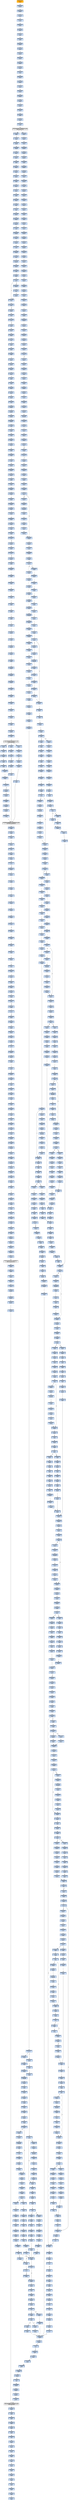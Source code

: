 strict digraph G {
	graph [bgcolor=transparent,
		name=G
	];
	node [color=lightsteelblue,
		fillcolor=lightsteelblue,
		shape=rectangle,
		style=filled
	];
	"0x008406bd"	[label="0x008406bd
subl"];
	"0x008406bf"	[label="0x008406bf
movl"];
	"0x008406bd" -> "0x008406bf"	[color="#000000"];
	"0x00840305"	[label="0x00840305
movl"];
	"0x00840308"	[label="0x00840308
leal"];
	"0x00840305" -> "0x00840308"	[color="#000000"];
	"0x008410bf"	[label="0x008410bf
popl"];
	"0x008410c0"	[label="0x008410c0
popl"];
	"0x008410bf" -> "0x008410c0"	[color="#000000"];
	"0x008400ce"	[label="0x008400ce
shll"];
	"0x008400d1"	[label="0x008400d1
incl"];
	"0x008400ce" -> "0x008400d1"	[color="#000000"];
	"0x00840589"	[label="0x00840589
leal"];
	"0x00840590"	[label="0x00840590
pushl"];
	"0x00840589" -> "0x00840590"	[color="#000000"];
	"0x0041fe79"	[label="0x0041fe79
addl"];
	"0x0041fe7b"	[label="0x0041fe7b
movl"];
	"0x0041fe79" -> "0x0041fe7b"	[color="#000000"];
	"0x008404f7"	[label="0x008404f7
shll"];
	"0x008404fa"	[label="0x008404fa
orl"];
	"0x008404f7" -> "0x008404fa"	[color="#000000"];
	"0x008402b1"	[label="0x008402b1
movl"];
	"0x008402b3"	[label="0x008402b3
movl"];
	"0x008402b1" -> "0x008402b3"	[color="#000000"];
	"0x00841315"	[label="0x00841315
pushl"];
	"0x0084131a"	[label="0x0084131a
pushl"];
	"0x00841315" -> "0x0084131a"	[color="#000000"];
	"0x0084041b"	[label="0x0084041b
shll"];
	"0x0084041e"	[label="0x0084041e
incl"];
	"0x0084041b" -> "0x0084041e"	[color="#000000"];
	"0x00840adc"	[label="0x00840adc
movl"];
	"0x00840ade"	[label="0x00840ade
nop"];
	"0x00840adc" -> "0x00840ade"	[color="#000000"];
	"0x0084043a"	[label="0x0084043a
subl"];
	"0x0084043c"	[label="0x0084043c
shrl"];
	"0x0084043a" -> "0x0084043c"	[color="#000000"];
	"0x00840b19"	[label="0x00840b19
pushl"];
	"0x00840b1a"	[label="0x00840b1a
movl"];
	"0x00840b19" -> "0x00840b1a"	[color="#000000"];
	"0x008400a2"	[label="0x008400a2
ret"];
	"0x0084086c"	[label="0x0084086c
pushl"];
	"0x008400a2" -> "0x0084086c"	[color="#000000"];
	"0x00840104"	[label="0x00840104
pushl"];
	"0x00840106"	[label="0x00840106
popl"];
	"0x00840104" -> "0x00840106"	[color="#000000"];
	"0x0084021c"	[label="0x0084021c
subl"];
	"0x0084021e"	[label="0x0084021e
movl"];
	"0x0084021c" -> "0x0084021e"	[color="#000000"];
	"0x0084071a"	[label="0x0084071a
shll"];
	"0x0084071d"	[label="0x0084071d
incl"];
	"0x0084071a" -> "0x0084071d"	[color="#000000"];
	"0x008402c3"	[label="0x008402c3
movl"];
	"0x008402c6"	[label="0x008402c6
movl"];
	"0x008402c3" -> "0x008402c6"	[color="#000000"];
	"0x00840345"	[label="0x00840345
subl"];
	"0x00840347"	[label="0x00840347
shrl"];
	"0x00840345" -> "0x00840347"	[color="#000000"];
	"0x00840111"	[label="0x00840111
shll"];
	"0x00840113"	[label="0x00840113
movl"];
	"0x00840111" -> "0x00840113"	[color="#000000"];
	"0x008404fc"	[label="0x008404fc
shll"];
	"0x008404fa" -> "0x008404fc"	[color="#000000"];
	"0x0041fd65"	[label="0x0041fd65
jae"];
	"0x0041fd8a"	[label="0x0041fd8a
lodsb"];
	"0x0041fd65" -> "0x0041fd8a"	[color="#000000",
		label=T];
	"0x00840045"	[label="0x00840045
movl"];
	"0x00840048"	[label="0x00840048
addl"];
	"0x00840045" -> "0x00840048"	[color="#000000"];
	"0x0084068f"	[label="0x0084068f
movl"];
	"0x00840692"	[label="0x00840692
movl"];
	"0x0084068f" -> "0x00840692"	[color="#000000"];
	"0x00840382"	[label="0x00840382
movl"];
	"0x00840384"	[label="0x00840384
movl"];
	"0x00840382" -> "0x00840384"	[color="#000000"];
	"0x00840505"	[label="0x00840505
movl"];
	"0x00840507"	[label="0x00840507
movl"];
	"0x00840505" -> "0x00840507"	[color="#000000"];
	"0x00840297"	[label="0x00840297
orl"];
	"0x00840299"	[label="0x00840299
shll"];
	"0x00840297" -> "0x00840299"	[color="#000000"];
	"0x008406d2"	[label="0x008406d2
subl"];
	"0x008406d5"	[label="0x008406d5
cmpl"];
	"0x008406d2" -> "0x008406d5"	[color="#000000"];
	"0x00840b27"	[label="0x00840b27
popl"];
	"0x00840b28"	[label="0x00840b28
subl"];
	"0x00840b27" -> "0x00840b28"	[color="#000000"];
	"0x00840203"	[label="0x00840203
jae"];
	"0x00840219"	[label="0x00840219
subl"];
	"0x00840203" -> "0x00840219"	[color="#000000",
		label=T];
	"0x00840205"	[label="0x00840205
movl"];
	"0x00840203" -> "0x00840205"	[color="#000000",
		label=F];
	"0x00840133"	[label="0x00840133
movl"];
	"0x00840136"	[label="0x00840136
subl"];
	"0x00840133" -> "0x00840136"	[color="#000000"];
	"0x00840551"	[label="0x00840551
movl"];
	"0x00840554"	[label="0x00840554
movzbl"];
	"0x00840551" -> "0x00840554"	[color="#000000"];
	"0x0041fe71"	[label="0x0041fe71
movl"];
	"0x0041fe73"	[label="0x0041fe73
movl"];
	"0x0041fe71" -> "0x0041fe73"	[color="#000000"];
	"0x00840aea"	[label="0x00840aea
pushl"];
	"0x00840aeb"	[label="0x00840aeb
call"];
	"0x00840aea" -> "0x00840aeb"	[color="#000000"];
	"0x0084007c"	[label="0x0084007c
orl"];
	"0x0084007f"	[label="0x0084007f
popl"];
	"0x0084007c" -> "0x0084007f"	[color="#000000"];
	"0x008406a0"	[label="0x008406a0
jae"];
	"0x008406a2"	[label="0x008406a2
movl"];
	"0x008406a0" -> "0x008406a2"	[color="#000000",
		label=F];
	"0x008406b7"	[label="0x008406b7
subl"];
	"0x008406a0" -> "0x008406b7"	[color="#000000",
		label=T];
	"0x0041fe63"	[label="0x0041fe63
call"];
	VIRTUALALLOC_KERNEL32_DLL	[color=lightgrey,
		fillcolor=lightgrey,
		label="VIRTUALALLOC_KERNEL32_DLL
VIRTUALALLOC"];
	"0x0041fe63" -> VIRTUALALLOC_KERNEL32_DLL	[color="#000000"];
	"0x008400d4"	[label="0x008400d4
movl"];
	"0x008400d1" -> "0x008400d4"	[color="#000000"];
	"0x00840509"	[label="0x00840509
shrl"];
	"0x0084050c"	[label="0x0084050c
imull"];
	"0x00840509" -> "0x0084050c"	[color="#000000"];
	"0x0084035a"	[label="0x0084035a
addl"];
	"0x0084035c"	[label="0x0084035c
movl"];
	"0x0084035a" -> "0x0084035c"	[color="#000000"];
	"0x008411a7"	[label="0x008411a7
popl"];
	"0x008411a8"	[label="0x008411a8
testl"];
	"0x008411a7" -> "0x008411a8"	[color="#000000"];
	"0x0084061e"	[label="0x0084061e
shrl"];
	"0x00840621"	[label="0x00840621
subl"];
	"0x0084061e" -> "0x00840621"	[color="#000000"];
	"0x0041fd8b"	[label="0x0041fd8b
shrl"];
	"0x0041fd8a" -> "0x0041fd8b"	[color="#000000"];
	"0x008403fa"	[label="0x008403fa
movl"];
	"0x008403fc"	[label="0x008403fc
movl"];
	"0x008403fa" -> "0x008403fc"	[color="#000000"];
	"0x00840638"	[label="0x00840638
xorl"];
	"0x0084063a"	[label="0x0084063a
incl"];
	"0x00840638" -> "0x0084063a"	[color="#000000"];
	"0x0084030f"	[label="0x0084030f
cmpl"];
	"0x00840308" -> "0x0084030f"	[color="#000000"];
	"0x00840454"	[label="0x00840454
movl"];
	"0x00840456"	[label="0x00840456
movl"];
	"0x00840454" -> "0x00840456"	[color="#000000"];
	"0x008406f1"	[label="0x008406f1
jnl"];
	"0x008406f3"	[label="0x008406f3
shll"];
	"0x008406f1" -> "0x008406f3"	[color="#000000",
		label=F];
	"0x00840702"	[label="0x00840702
subl"];
	"0x008406f1" -> "0x00840702"	[color="#000000",
		label=T];
	"0x0041fea7"	[label="0x0041fea7
movl"];
	"0x0041feaa"	[label="0x0041feaa
call"];
	"0x0041fea7" -> "0x0041feaa"	[color="#000000"];
	"0x008409b0"	[label="0x008409b0
movl"];
	"0x008409b3"	[label="0x008409b3
addl"];
	"0x008409b0" -> "0x008409b3"	[color="#000000"];
	"0x0084060f"	[label="0x0084060f
movl"];
	"0x00840612"	[label="0x00840612
jmp"];
	"0x0084060f" -> "0x00840612"	[color="#000000"];
	"0x0084026c"	[label="0x0084026c
movl"];
	"0x0084026e"	[label="0x0084026e
shrl"];
	"0x0084026c" -> "0x0084026e"	[color="#000000"];
	"0x0041fe5f"	[label="0x0041fe5f
addl"];
	"0x0041fe61"	[label="0x0041fe61
movl"];
	"0x0041fe5f" -> "0x0041fe61"	[color="#000000"];
	"0x00840afc"	[label="0x00840afc
pushl"];
	"0x00840b01"	[label="0x00840b01
pushl"];
	"0x00840afc" -> "0x00840b01"	[color="#000000"];
	"0x00840687"	[label="0x00840687
orl"];
	"0x00840689"	[label="0x00840689
shll"];
	"0x00840687" -> "0x00840689"	[color="#000000"];
	"0x00840139"	[label="0x00840139
movl"];
	"0x00840136" -> "0x00840139"	[color="#000000"];
	"0x008409c1"	[label="0x008409c1
addl"];
	"0x008409c4"	[label="0x008409c4
addl"];
	"0x008409c1" -> "0x008409c4"	[color="#000000"];
	"0x00840ae7"	[label="0x00840ae7
nop"];
	"0x00840ae8"	[label="0x00840ae8
nop"];
	"0x00840ae7" -> "0x00840ae8"	[color="#000000"];
	"0x00840481"	[label="0x00840481
movl"];
	"0x00840483"	[label="0x00840483
movl"];
	"0x00840481" -> "0x00840483"	[color="#000000"];
	"0x0041fecc"	[label="0x0041fecc
popl"];
	"0x0041fecd"	[label="0x0041fecd
popl"];
	"0x0041fecc" -> "0x0041fecd"	[color="#000000"];
	"0x0084078f"	[label="0x0084078f
jmp"];
	"0x008407aa"	[label="0x008407aa
shll"];
	"0x0084078f" -> "0x008407aa"	[color="#000000"];
	"0x00840630"	[label="0x00840630
decl"];
	"0x00840612" -> "0x00840630"	[color="#000000"];
	VIRTUALFREE_KERNEL32_DLL	[color=lightgrey,
		fillcolor=lightgrey,
		label="VIRTUALFREE_KERNEL32_DLL
VIRTUALFREE"];
	"0x00840b0f"	[label="0x00840b0f
movl"];
	VIRTUALFREE_KERNEL32_DLL -> "0x00840b0f"	[color="#000000"];
	"0x00840695"	[label="0x00840695
movl"];
	"0x00840692" -> "0x00840695"	[color="#000000"];
	"0x008400a8"	[label="0x008400a8
andl"];
	"0x008400ab"	[label="0x008400ab
movl"];
	"0x008400a8" -> "0x008400ab"	[color="#000000"];
	"0x00840b45"	[label="0x00840b45
addl"];
	"0x00840b47"	[label="0x00840b47
addl"];
	"0x00840b45" -> "0x00840b47"	[color="#000000"];
	"0x008403f5"	[label="0x008403f5
subl"];
	"0x008403f7"	[label="0x008403f7
movl"];
	"0x008403f5" -> "0x008403f7"	[color="#000000"];
	"0x008401e5"	[label="0x008401e5
movzbl"];
	"0x008401e8"	[label="0x008401e8
shll"];
	"0x008401e5" -> "0x008401e8"	[color="#000000"];
	"0x008407e4"	[label="0x008407e4
je"];
	"0x008407eb"	[label="0x008407eb
movl"];
	"0x008407e4" -> "0x008407eb"	[color="#000000",
		label=T];
	"0x0084079b"	[label="0x0084079b
movl"];
	"0x0084079e"	[label="0x0084079e
subl"];
	"0x0084079b" -> "0x0084079e"	[color="#000000"];
	"0x008407e1"	[label="0x008407e1
movl"];
	"0x008407e1" -> "0x008407e4"	[color="#000000"];
	"0x00840adf"	[label="0x00840adf
nop"];
	"0x00840ade" -> "0x00840adf"	[color="#000000"];
	"0x0084055f"	[label="0x0084055f
incl"];
	"0x00840562"	[label="0x00840562
movl"];
	"0x0084055f" -> "0x00840562"	[color="#000000"];
	"0x00840b49"	[label="0x00840b49
xorl"];
	"0x00840b4b"	[label="0x00840b4b
addl"];
	"0x00840b49" -> "0x00840b4b"	[color="#000000"];
	"0x008412dd"	[label="0x008412dd
popl"];
	"0x008412de"	[label="0x008412de
leave"];
	"0x008412dd" -> "0x008412de"	[color="#000000"];
	"0x0084002a"	[label="0x0084002a
movl"];
	"0x0084002c"	[label="0x0084002c
shll"];
	"0x0084002a" -> "0x0084002c"	[color="#000000"];
	"0x008404b3"	[label="0x008404b3
movl"];
	"0x008404b6"	[label="0x008404b6
movl"];
	"0x008404b3" -> "0x008404b6"	[color="#000000"];
	"0x008406b3"	[label="0x008406b3
addl"];
	"0x008406b5"	[label="0x008406b5
jmp"];
	"0x008406b3" -> "0x008406b5"	[color="#000000"];
	"0x00840314"	[label="0x00840314
jae"];
	"0x0084030f" -> "0x00840314"	[color="#000000"];
	"0x008402f9"	[label="0x008402f9
movl"];
	"0x008402fb"	[label="0x008402fb
shrl"];
	"0x008402f9" -> "0x008402fb"	[color="#000000"];
	"0x00840539"	[label="0x00840539
subl"];
	"0x0084053c"	[label="0x0084053c
subl"];
	"0x00840539" -> "0x0084053c"	[color="#000000"];
	"0x008401b0"	[label="0x008401b0
movl"];
	"0x008401b2"	[label="0x008401b2
shrl"];
	"0x008401b0" -> "0x008401b2"	[color="#000000"];
	"0x00840300"	[label="0x00840300
movl"];
	"0x00840302"	[label="0x00840302
movl"];
	"0x00840300" -> "0x00840302"	[color="#000000"];
	"0x00840485"	[label="0x00840485
shrl"];
	"0x00840488"	[label="0x00840488
imull"];
	"0x00840485" -> "0x00840488"	[color="#000000"];
	"0x008403c4"	[label="0x008403c4
subl"];
	"0x008403c7"	[label="0x008403c7
incl"];
	"0x008403c4" -> "0x008403c7"	[color="#000000"];
	"0x0041fe7d"	[label="0x0041fe7d
movl"];
	"0x0041fe7b" -> "0x0041fe7d"	[color="#000000"];
	"0x0084042b"	[label="0x0084042b
imull"];
	"0x0084042e"	[label="0x0084042e
cmpl"];
	"0x0084042b" -> "0x0084042e"	[color="#000000"];
	"0x008409ce"	[label="0x008409ce
call"];
	"0x008409ce" -> "0x00840b19"	[color="#000000"];
	"0x008405a7"	[label="0x008405a7
movl"];
	"0x008405aa"	[label="0x008405aa
addl"];
	"0x008405a7" -> "0x008405aa"	[color="#000000"];
	"0x00840660"	[label="0x00840660
movl"];
	"0x00840663"	[label="0x00840663
shll"];
	"0x00840660" -> "0x00840663"	[color="#000000"];
	"0x00840198"	[label="0x00840198
addl"];
	"0x0084019a"	[label="0x0084019a
movl"];
	"0x00840198" -> "0x0084019a"	[color="#000000"];
	"0x0084025b"	[label="0x0084025b
jmp"];
	"0x0084025b" -> "0x008407eb"	[color="#000000"];
	"0x0084049c"	[label="0x0084049c
addl"];
	"0x0084049e"	[label="0x0084049e
movl"];
	"0x0084049c" -> "0x0084049e"	[color="#000000"];
	"0x008405c3"	[label="0x008405c3
movl"];
	"0x008405ca"	[label="0x008405ca
cmpl"];
	"0x008405c3" -> "0x008405ca"	[color="#000000"];
	"0x008404ee"	[label="0x008404ee
movl"];
	"0x008404f1"	[label="0x008404f1
movl"];
	"0x008404ee" -> "0x008404f1"	[color="#000000"];
	"0x0041fec8"	[label="0x0041fec8
popl"];
	"0x0041fec9"	[label="0x0041fec9
popl"];
	"0x0041fec8" -> "0x0041fec9"	[color="#000000"];
	"0x00841176"	[label="0x00841176
je"];
	"0x008411bc"	[label="0x008411bc
xorl"];
	"0x00841176" -> "0x008411bc"	[color="#000000",
		label=T];
	"0x0041fd8d"	[label="0x0041fd8d
je"];
	"0x0041fd8b" -> "0x0041fd8d"	[color="#000000"];
	"0x00840119"	[label="0x00840119
imull"];
	"0x0084011f"	[label="0x0084011f
cmpl"];
	"0x00840119" -> "0x0084011f"	[color="#000000"];
	"0x0084066d"	[label="0x0084066d
movl"];
	"0x00840674"	[label="0x00840674
cmpl"];
	"0x0084066d" -> "0x00840674"	[color="#000000"];
	"0x008412ea"	[label="0x008412ea
pushl"];
	"0x008412eb"	[label="0x008412eb
call"];
	"0x008412ea" -> "0x008412eb"	[color="#000000"];
	"0x0084035e"	[label="0x0084035e
leal"];
	"0x0084035c" -> "0x0084035e"	[color="#000000"];
	"0x00840143"	[label="0x00840143
shll"];
	"0x00840146"	[label="0x00840146
movl"];
	"0x00840143" -> "0x00840146"	[color="#000000"];
	"0x008407b6"	[label="0x008407b6
je"];
	"0x008407bc"	[label="0x008407bc
movl"];
	"0x008407b6" -> "0x008407bc"	[color="#000000",
		label=F];
	"0x008404f4"	[label="0x008404f4
movzbl"];
	"0x008404f4" -> "0x008404f7"	[color="#000000"];
	"0x008402d7"	[label="0x008402d7
jnl"];
	"0x008402df"	[label="0x008402df
movl"];
	"0x008402d7" -> "0x008402df"	[color="#000000",
		label=T];
	"0x008402d9"	[label="0x008402d9
andl"];
	"0x008402d7" -> "0x008402d9"	[color="#000000",
		label=F];
	"0x008405d4"	[label="0x008405d4
movl"];
	"0x008405d7"	[label="0x008405d7
movzbl"];
	"0x008405d4" -> "0x008405d7"	[color="#000000"];
	"0x008400b1"	[label="0x008400b1
shll"];
	"0x008400b4"	[label="0x008400b4
addl"];
	"0x008400b1" -> "0x008400b4"	[color="#000000"];
	"0x0084027a"	[label="0x0084027a
movl"];
	"0x0084027d"	[label="0x0084027d
leal"];
	"0x0084027a" -> "0x0084027d"	[color="#000000"];
	"0x008407b2"	[label="0x008407b2
incl"];
	"0x008407b3"	[label="0x008407b3
movl"];
	"0x008407b2" -> "0x008407b3"	[color="#000000"];
	"0x00840583"	[label="0x00840583
shll"];
	"0x00840586"	[label="0x00840586
movl"];
	"0x00840583" -> "0x00840586"	[color="#000000"];
	"0x008407a0"	[label="0x008407a0
orl"];
	"0x0084079e" -> "0x008407a0"	[color="#000000"];
	"0x0084063b"	[label="0x0084063b
movl"];
	"0x0084063d"	[label="0x0084063d
shll"];
	"0x0084063b" -> "0x0084063d"	[color="#000000"];
	"0x00840766"	[label="0x00840766
incl"];
	"0x00840769"	[label="0x00840769
movl"];
	"0x00840766" -> "0x00840769"	[color="#000000"];
	"0x008401ed"	[label="0x008401ed
shll"];
	"0x008401f0"	[label="0x008401f0
incl"];
	"0x008401ed" -> "0x008401f0"	[color="#000000"];
	"0x00840193"	[label="0x00840193
subl"];
	"0x00840195"	[label="0x00840195
shrl"];
	"0x00840193" -> "0x00840195"	[color="#000000"];
	"0x0084000d"	[label="0x0084000d
pushl"];
	"0x0084000e"	[label="0x0084000e
movl"];
	"0x0084000d" -> "0x0084000e"	[color="#000000"];
	"0x00840607"	[label="0x00840607
addl"];
	"0x00840609"	[label="0x00840609
movl"];
	"0x00840607" -> "0x00840609"	[color="#000000"];
	"0x0084037f"	[label="0x0084037f
movl"];
	"0x0084037f" -> "0x00840382"	[color="#000000"];
	"0x008407a6"	[label="0x008407a6
leal"];
	"0x008407a6" -> "0x008407aa"	[color="#000000"];
	"0x0084039a"	[label="0x0084039a
shrl"];
	"0x0084039d"	[label="0x0084039d
addl"];
	"0x0084039a" -> "0x0084039d"	[color="#000000"];
	"0x00840ae4"	[label="0x00840ae4
nop"];
	"0x00840ae5"	[label="0x00840ae5
nop"];
	"0x00840ae4" -> "0x00840ae5"	[color="#000000"];
	"0x0084099a"	[label="0x0084099a
stosl"];
	"0x0084099b"	[label="0x0084099b
nop"];
	"0x0084099a" -> "0x0084099b"	[color="#000000"];
	"0x00840284"	[label="0x00840284
cmpl"];
	"0x0084027d" -> "0x00840284"	[color="#000000"];
	"0x008400c3"	[label="0x008400c3
movl"];
	"0x008400c6"	[label="0x008400c6
movzbl"];
	"0x008400c3" -> "0x008400c6"	[color="#000000"];
	"0x008412e2"	[label="0x008412e2
pushl"];
	"0x008412e3"	[label="0x008412e3
movl"];
	"0x008412e2" -> "0x008412e3"	[color="#000000"];
	"0x008404bf"	[label="0x008404bf
movl"];
	"0x008404c2"	[label="0x008404c2
movl"];
	"0x008404bf" -> "0x008404c2"	[color="#000000"];
	"0x00840060"	[label="0x00840060
movl"];
	"0x00840063"	[label="0x00840063
je"];
	"0x00840060" -> "0x00840063"	[color="#000000"];
	"0x008403df"	[label="0x008403df
shrl"];
	"0x008403e2"	[label="0x008403e2
subl"];
	"0x008403df" -> "0x008403e2"	[color="#000000"];
	"0x00840697"	[label="0x00840697
shrl"];
	"0x00840695" -> "0x00840697"	[color="#000000"];
	"0x008404c8"	[label="0x008404c8
movl"];
	"0x008404cb"	[label="0x008404cb
xorl"];
	"0x008404c8" -> "0x008404cb"	[color="#000000"];
	"0x00840b1c"	[label="0x00840b1c
addl"];
	"0x00840b1a" -> "0x00840b1c"	[color="#000000"];
	"0x0084068c"	[label="0x0084068c
incl"];
	"0x00840689" -> "0x0084068c"	[color="#000000"];
	"0x00840091"	[label="0x00840091
decl"];
	"0x00840092"	[label="0x00840092
movl"];
	"0x00840091" -> "0x00840092"	[color="#000000"];
	"0x008406c6"	[label="0x008406c6
movl"];
	"0x008406c9"	[label="0x008406c9
leal"];
	"0x008406c6" -> "0x008406c9"	[color="#000000"];
	"0x0084017a"	[label="0x0084017a
movl"];
	"0x0084017d"	[label="0x0084017d
movl"];
	"0x0084017a" -> "0x0084017d"	[color="#000000"];
	"0x0084009c"	[label="0x0084009c
xorl"];
	"0x0084009e"	[label="0x0084009e
popl"];
	"0x0084009c" -> "0x0084009e"	[color="#000000"];
	"0x008406a4"	[label="0x008406a4
movl"];
	"0x008406a2" -> "0x008406a4"	[color="#000000"];
	"0x008402b8"	[label="0x008402b8
subl"];
	"0x008402b3" -> "0x008402b8"	[color="#000000"];
	"0x0084069d"	[label="0x0084069d
cmpl"];
	"0x0084069d" -> "0x008406a0"	[color="#000000"];
	"0x008403e4"	[label="0x008403e4
movl"];
	"0x008403e6"	[label="0x008403e6
jmp"];
	"0x008403e4" -> "0x008403e6"	[color="#000000"];
	"0x0084047e"	[label="0x0084047e
movl"];
	"0x0084047e" -> "0x00840481"	[color="#000000"];
	"0x0041fe3f"	[label="0x0041fe3f
pushl"];
	"0x0041fe40"	[label="0x0041fe40
pushl"];
	"0x0041fe3f" -> "0x0041fe40"	[color="#000000"];
	"0x00840abc"	[label="0x00840abc
movl"];
	"0x00840abf"	[label="0x00840abf
movl"];
	"0x00840abc" -> "0x00840abf"	[color="#000000"];
	"0x00840967"	[label="0x00840967
pushl"];
	"0x00840968"	[label="0x00840968
call"];
	"0x00840967" -> "0x00840968"	[color="#000000"];
	"0x008404b1"	[label="0x008404b1
movl"];
	"0x008404b1" -> "0x008404b3"	[color="#000000"];
	"0x008406cd"	[label="0x008406cd
decl"];
	"0x008406b5" -> "0x008406cd"	[color="#000000"];
	"0x00840a3f"	[label="0x00840a3f
je"];
	"0x00840a3f" -> "0x00840abc"	[color="#000000",
		label=T];
	"0x008404ff"	[label="0x008404ff
incl"];
	"0x00840502"	[label="0x00840502
movl"];
	"0x008404ff" -> "0x00840502"	[color="#000000"];
	"0x00840483" -> "0x00840485"	[color="#000000"];
	"0x008411b4"	[label="0x008411b4
addl"];
	"0x008411b7"	[label="0x008411b7
addl"];
	"0x008411b4" -> "0x008411b7"	[color="#000000"];
	"0x00840ae6"	[label="0x00840ae6
nop"];
	"0x00840ae5" -> "0x00840ae6"	[color="#000000"];
	"0x00840679"	[label="0x00840679
jae"];
	"0x00840674" -> "0x00840679"	[color="#000000"];
	"0x008409b5"	[label="0x008409b5
repz"];
	"0x008409b7"	[label="0x008409b7
movl"];
	"0x008409b5" -> "0x008409b7"	[color="#000000"];
	"0x0084097a"	[label="0x0084097a
movl"];
	"0x0084097d"	[label="0x0084097d
addl"];
	"0x0084097a" -> "0x0084097d"	[color="#000000"];
	"0x00840b33"	[label="0x00840b33
addl"];
	"0x00840b35"	[label="0x00840b35
pushl"];
	"0x00840b33" -> "0x00840b35"	[color="#000000"];
	"0x0084003a"	[label="0x0084003a
addl"];
	"0x0084003c"	[label="0x0084003c
movl"];
	"0x0084003a" -> "0x0084003c"	[color="#000000"];
	"0x00840666"	[label="0x00840666
leal"];
	"0x00840663" -> "0x00840666"	[color="#000000"];
	"0x008406c1"	[label="0x008406c1
shrl"];
	"0x008406c4"	[label="0x008406c4
subl"];
	"0x008406c1" -> "0x008406c4"	[color="#000000"];
	"0x00840723"	[label="0x00840723
shrl"];
	"0x00840725"	[label="0x00840725
addl"];
	"0x00840723" -> "0x00840725"	[color="#000000"];
	"0x008411aa"	[label="0x008411aa
je"];
	"0x008411b0"	[label="0x008411b0
movl"];
	"0x008411aa" -> "0x008411b0"	[color="#000000",
		label=F];
	"0x0084022b"	[label="0x0084022b
cmpl"];
	"0x00840231"	[label="0x00840231
jl"];
	"0x0084022b" -> "0x00840231"	[color="#000000"];
	"0x0041fe44"	[label="0x0041fe44
leal"];
	"0x0041fe4a"	[label="0x0041fe4a
movl"];
	"0x0041fe44" -> "0x0041fe4a"	[color="#000000"];
	"0x00840b54"	[label="0x00840b54
pushl"];
	"0x00840b55"	[label="0x00840b55
pushl"];
	"0x00840b54" -> "0x00840b55"	[color="#000000"];
	"0x008410c9"	[label="0x008410c9
jmp"];
	"0x00841090"	[label="0x00841090
xorl"];
	"0x008410c9" -> "0x00841090"	[color="#000000"];
	"0x0041fe9f"	[label="0x0041fe9f
subl"];
	"0x0041fea1"	[label="0x0041fea1
movl"];
	"0x0041fe9f" -> "0x0041fea1"	[color="#000000"];
	"0x008406a9"	[label="0x008406a9
subl"];
	"0x008406a4" -> "0x008406a9"	[color="#000000"];
	"0x00840073"	[label="0x00840073
andl"];
	"0x00840077"	[label="0x00840077
pushl"];
	"0x00840073" -> "0x00840077"	[color="#000000"];
	"0x008406c9" -> "0x008406cd"	[color="#000000"];
	"0x0084002e"	[label="0x0084002e
movl"];
	"0x00840031"	[label="0x00840031
movl"];
	"0x0084002e" -> "0x00840031"	[color="#000000"];
	"0x0084034f"	[label="0x0084034f
addl"];
	"0x00840352"	[label="0x00840352
shll"];
	"0x0084034f" -> "0x00840352"	[color="#000000"];
	"0x0041fe94"	[label="0x0041fe94
movl"];
	"0x0041fe96"	[label="0x0041fe96
pushl"];
	"0x0041fe94" -> "0x0041fe96"	[color="#000000"];
	"0x0084009f"	[label="0x0084009f
popl"];
	"0x0084009e" -> "0x0084009f"	[color="#000000"];
	"0x0041fe87"	[label="0x0041fe87
leal"];
	"0x0041fe8a"	[label="0x0041fe8a
pushl"];
	"0x0041fe87" -> "0x0041fe8a"	[color="#000000"];
	"0x0084085e"	[label="0x0084085e
addl"];
	"0x00840861"	[label="0x00840861
pushl"];
	"0x0084085e" -> "0x00840861"	[color="#000000"];
	"0x00840123"	[label="0x00840123
leal"];
	"0x0084011f" -> "0x00840123"	[color="#000000"];
	"0x00840745"	[label="0x00840745
xorl"];
	"0x00840747"	[label="0x00840747
incl"];
	"0x00840745" -> "0x00840747"	[color="#000000"];
	"0x00840a3d"	[label="0x00840a3d
testl"];
	"0x00840a3d" -> "0x00840a3f"	[color="#000000"];
	"0x00840302" -> "0x00840305"	[color="#000000"];
	"0x0084057e"	[label="0x0084057e
shrl"];
	"0x00840581"	[label="0x00840581
addl"];
	"0x0084057e" -> "0x00840581"	[color="#000000"];
	"0x00840041"	[label="0x00840041
shll"];
	"0x0084003c" -> "0x00840041"	[color="#000000"];
	"0x0084069a"	[label="0x0084069a
imull"];
	"0x00840697" -> "0x0084069a"	[color="#000000"];
	"0x00840b03"	[label="0x00840b03
pushl"];
	"0x00840b09"	[label="0x00840b09
call"];
	"0x00840b03" -> "0x00840b09"	[color="#000000"];
	"0x00840602"	[label="0x00840602
subl"];
	"0x00840604"	[label="0x00840604
shrl"];
	"0x00840602" -> "0x00840604"	[color="#000000"];
	"0x00840733"	[label="0x00840733
jne"];
	"0x00840735"	[label="0x00840735
leal"];
	"0x00840733" -> "0x00840735"	[color="#000000",
		label=F];
	"0x00840377"	[label="0x00840377
shll"];
	"0x0084037a"	[label="0x0084037a
orl"];
	"0x00840377" -> "0x0084037a"	[color="#000000"];
	"0x00840013"	[label="0x00840013
movl"];
	"0x00840016"	[label="0x00840016
movl"];
	"0x00840013" -> "0x00840016"	[color="#000000"];
	"0x008404a1"	[label="0x008404a1
movl"];
	"0x008404a3"	[label="0x008404a3
jmp"];
	"0x008404a1" -> "0x008404a3"	[color="#000000"];
	"0x00840ae0"	[label="0x00840ae0
nop"];
	"0x00840ae1"	[label="0x00840ae1
nop"];
	"0x00840ae0" -> "0x00840ae1"	[color="#000000"];
	"0x008402a6"	[label="0x008402a6
shrl"];
	"0x008402a9"	[label="0x008402a9
imull"];
	"0x008402a6" -> "0x008402a9"	[color="#000000"];
	"0x008402ba"	[label="0x008402ba
shrl"];
	"0x008402bd"	[label="0x008402bd
addl"];
	"0x008402ba" -> "0x008402bd"	[color="#000000"];
	"0x00840033"	[label="0x00840033
movl"];
	"0x00840031" -> "0x00840033"	[color="#000000"];
	"0x0084073b"	[label="0x0084073b
shll"];
	"0x0084073e"	[label="0x0084073e
movl"];
	"0x0084073b" -> "0x0084073e"	[color="#000000"];
	"0x00840573"	[label="0x00840573
jae"];
	"0x0084059b"	[label="0x0084059b
subl"];
	"0x00840573" -> "0x0084059b"	[color="#000000",
		label=T];
	"0x00840575"	[label="0x00840575
movl"];
	"0x00840573" -> "0x00840575"	[color="#000000",
		label=F];
	"0x008407a3"	[label="0x008407a3
movl"];
	"0x008407a0" -> "0x008407a3"	[color="#000000"];
	"0x00840b58"	[label="0x00840b58
call"];
	GETPROCADDRESS_KERNEL32_DLL	[color=lightgrey,
		fillcolor=lightgrey,
		label="GETPROCADDRESS_KERNEL32_DLL
GETPROCADDRESS"];
	"0x00840b58" -> GETPROCADDRESS_KERNEL32_DLL	[color="#000000"];
	"0x00840b3f"	[label="0x00840b3f
movl"];
	"0x00840b42"	[label="0x00840b42
movl"];
	"0x00840b3f" -> "0x00840b42"	[color="#000000"];
	"0x00840993"	[label="0x00840993
lodsl"];
	"0x00840994"	[label="0x00840994
stosl"];
	"0x00840993" -> "0x00840994"	[color="#000000"];
	"0x008410bb"	[label="0x008410bb
incl"];
	"0x008410bc"	[label="0x008410bc
jne"];
	"0x008410bb" -> "0x008410bc"	[color="#000000"];
	"0x00840648"	[label="0x00840648
jge"];
	"0x00840648" -> "0x008407bc"	[color="#000000",
		label=T];
	"0x0084064e"	[label="0x0084064e
addl"];
	"0x00840648" -> "0x0084064e"	[color="#000000",
		label=F];
	"0x008406f5"	[label="0x008406f5
movl"];
	"0x008406f7"	[label="0x008406f7
subl"];
	"0x008406f5" -> "0x008406f7"	[color="#000000"];
	"0x00840b47" -> "0x00840b49"	[color="#000000"];
	"0x0084006c"	[label="0x0084006c
movl"];
	"0x0084006e"	[label="0x0084006e
repz"];
	"0x0084006c" -> "0x0084006e"	[color="#000000"];
	"0x008403f2"	[label="0x008403f2
shrl"];
	"0x008403f2" -> "0x008403f5"	[color="#000000"];
	"0x008401eb"	[label="0x008401eb
orl"];
	"0x008401e8" -> "0x008401eb"	[color="#000000"];
	"0x00841312"	[label="0x00841312
pushl"];
	"0x00841313"	[label="0x00841313
pushl"];
	"0x00841312" -> "0x00841313"	[color="#000000"];
	"0x008404db"	[label="0x008404db
movl"];
	"0x008404de"	[label="0x008404de
movl"];
	"0x008404db" -> "0x008404de"	[color="#000000"];
	"0x00840ae2"	[label="0x00840ae2
nop"];
	"0x00840ae3"	[label="0x00840ae3
nop"];
	"0x00840ae2" -> "0x00840ae3"	[color="#000000"];
	"0x00840b20"	[label="0x00840b20
pushl"];
	"0x00840b21"	[label="0x00840b21
pushl"];
	"0x00840b20" -> "0x00840b21"	[color="#000000"];
	"0x00840629"	[label="0x00840629
leal"];
	"0x0084062d"	[label="0x0084062d
movl"];
	"0x00840629" -> "0x0084062d"	[color="#000000"];
	"0x0084076f"	[label="0x0084076f
movl"];
	"0x00840771"	[label="0x00840771
shrl"];
	"0x0084076f" -> "0x00840771"	[color="#000000"];
	"0x0040f01c"	[label="0x0040f01c
testl"];
	"0x0040f01e"	[label="0x0040f01e
movl"];
	"0x0040f01c" -> "0x0040f01e"	[color="#000000"];
	"0x00840043"	[label="0x00840043
decl"];
	"0x00840041" -> "0x00840043"	[color="#000000"];
	"0x008407de"	[label="0x008407de
movb"];
	"0x008407de" -> "0x008407e1"	[color="#000000"];
	"0x00840044"	[label="0x00840044
decl"];
	"0x00840043" -> "0x00840044"	[color="#000000"];
	"0x00840851"	[label="0x00840851
movl"];
	"0x00840853"	[label="0x00840853
movl"];
	"0x00840851" -> "0x00840853"	[color="#000000"];
	"0x00840155"	[label="0x00840155
leal"];
	"0x0084015c"	[label="0x0084015c
movl"];
	"0x00840155" -> "0x0084015c"	[color="#000000"];
	"0x00840316"	[label="0x00840316
movl"];
	"0x00840314" -> "0x00840316"	[color="#000000",
		label=F];
	"0x0084032d"	[label="0x0084032d
movl"];
	"0x00840314" -> "0x0084032d"	[color="#000000",
		label=T];
	"0x00840527"	[label="0x00840527
leal"];
	"0x0084052b"	[label="0x0084052b
xorl"];
	"0x00840527" -> "0x0084052b"	[color="#000000"];
	"0x0041fe50"	[label="0x0041fe50
pushl"];
	"0x0041fe52"	[label="0x0041fe52
pushl"];
	"0x0041fe50" -> "0x0041fe52"	[color="#000000"];
	"0x00840599"	[label="0x00840599
jmp"];
	"0x008405b9"	[label="0x008405b9
popl"];
	"0x00840599" -> "0x008405b9"	[color="#000000"];
	"0x00840652"	[label="0x00840652
cmpl"];
	"0x00840656"	[label="0x00840656
jnl"];
	"0x00840652" -> "0x00840656"	[color="#000000"];
	"0x008406ee"	[label="0x008406ee
movl"];
	"0x008406ee" -> "0x008406f1"	[color="#000000"];
	"0x0084029f"	[label="0x0084029f
movl"];
	"0x008402a2"	[label="0x008402a2
movl"];
	"0x0084029f" -> "0x008402a2"	[color="#000000"];
	"0x00840705"	[label="0x00840705
cmpl"];
	"0x0084070a"	[label="0x0084070a
jae"];
	"0x00840705" -> "0x0084070a"	[color="#000000"];
	"0x0040f02a"	[label="0x0040f02a
pushl"];
	"0x0040f02b"	[label="0x0040f02b
call"];
	"0x0040f02a" -> "0x0040f02b"	[color="#000000"];
	"0x00840748"	[label="0x00840748
movl"];
	"0x0084074b"	[label="0x0084074b
movl"];
	"0x00840748" -> "0x0084074b"	[color="#000000"];
	"0x0084074e"	[label="0x0084074e
cmpl"];
	"0x0084074b" -> "0x0084074e"	[color="#000000"];
	"0x008407d2"	[label="0x008407d2
decl"];
	"0x008407d5"	[label="0x008407d5
movb"];
	"0x008407d2" -> "0x008407d5"	[color="#000000"];
	"0x008400e4"	[label="0x008400e4
jae"];
	"0x008400ea"	[label="0x008400ea
movl"];
	"0x008400e4" -> "0x008400ea"	[color="#000000",
		label=F];
	"0x00840269"	[label="0x00840269
subl"];
	"0x008400e4" -> "0x00840269"	[color="#000000",
		label=T];
	"0x00840107"	[label="0x00840107
subb"];
	"0x0084010a"	[label="0x0084010a
xorl"];
	"0x00840107" -> "0x0084010a"	[color="#000000"];
	"0x0084067e"	[label="0x0084067e
movl"];
	"0x00840681"	[label="0x00840681
movzbl"];
	"0x0084067e" -> "0x00840681"	[color="#000000"];
	"0x0041fe76"	[label="0x0041fe76
movl"];
	"0x0041fe76" -> "0x0041fe79"	[color="#000000"];
	"0x00840101"	[label="0x00840101
andl"];
	"0x00840101" -> "0x00840104"	[color="#000000"];
	"0x0084038f"	[label="0x0084038f
jae"];
	"0x00840391"	[label="0x00840391
movl"];
	"0x0084038f" -> "0x00840391"	[color="#000000",
		label=F];
	"0x008403d8"	[label="0x008403d8
subl"];
	"0x0084038f" -> "0x008403d8"	[color="#000000",
		label=T];
	"0x008410c3"	[label="0x008410c3
ret"];
	"0x008410c3" -> "0x00840a3d"	[color="#000000"];
	"0x00840623"	[label="0x00840623
movl"];
	"0x00840621" -> "0x00840623"	[color="#000000"];
	"0x00840019"	[label="0x00840019
andl"];
	"0x00840016" -> "0x00840019"	[color="#000000"];
	"0x0040f02b" -> GETPROCADDRESS_KERNEL32_DLL	[color="#000000"];
	"0x00840010"	[label="0x00840010
subl"];
	"0x0084000e" -> "0x00840010"	[color="#000000"];
	"0x00840106" -> "0x00840107"	[color="#000000"];
	"0x008400f3"	[label="0x008400f3
shrl"];
	"0x008400f6"	[label="0x008400f6
addl"];
	"0x008400f3" -> "0x008400f6"	[color="#000000"];
	"0x0040f025"	[label="0x0040f025
pushl"];
	"0x0040f025" -> "0x0040f02a"	[color="#000000"];
	"0x00840876"	[label="0x00840876
call"];
	"0x00840876" -> VIRTUALFREE_KERNEL32_DLL	[color="#000000"];
	"0x008401c2"	[label="0x008401c2
je"];
	"0x008401c2" -> "0x0084022b"	[color="#000000",
		label=T];
	"0x008401c4"	[label="0x008401c4
cmpl"];
	"0x008401c2" -> "0x008401c4"	[color="#000000",
		label=F];
	"0x00403250"	[label="0x00403250
testl"];
	"0x00403252"	[label="0x00403252
je"];
	"0x00403250" -> "0x00403252"	[color="#000000"];
	"0x00840355"	[label="0x00840355
movl"];
	"0x00840352" -> "0x00840355"	[color="#000000"];
	"0x00840080"	[label="0x00840080
movl"];
	"0x00840083"	[label="0x00840083
movl"];
	"0x00840080" -> "0x00840083"	[color="#000000"];
	"0x00840393"	[label="0x00840393
movl"];
	"0x00840391" -> "0x00840393"	[color="#000000"];
	"0x008405ba"	[label="0x008405ba
movl"];
	"0x008405bd"	[label="0x008405bd
movl"];
	"0x008405ba" -> "0x008405bd"	[color="#000000"];
	"0x008403d3"	[label="0x008403d3
jmp"];
	"0x008403d3" -> "0x008407eb"	[color="#000000"];
	"0x0041fddc"	[label="0x0041fddc
subl"];
	"0x0041fd8d" -> "0x0041fddc"	[color="#000000",
		label=T];
	"0x008404c5"	[label="0x008404c5
movl"];
	"0x008404c2" -> "0x008404c5"	[color="#000000"];
	"0x0041feca"	[label="0x0041feca
popl"];
	"0x0041fec9" -> "0x0041feca"	[color="#000000"];
	"0x008401d0"	[label="0x008401d0
jmp"];
	"0x00840233"	[label="0x00840233
movl"];
	"0x008401d0" -> "0x00840233"	[color="#000000"];
	"0x0084008e"	[label="0x0084008e
incl"];
	"0x0084008e" -> "0x00840091"	[color="#000000"];
	"0x008407c7"	[label="0x008407c7
movl"];
	"0x008407ca"	[label="0x008407ca
movl"];
	"0x008407c7" -> "0x008407ca"	[color="#000000"];
	"0x00840774"	[label="0x00840774
imull"];
	"0x00840777"	[label="0x00840777
cmpl"];
	"0x00840774" -> "0x00840777"	[color="#000000"];
	"0x0084044f"	[label="0x0084044f
shrl"];
	"0x00840452"	[label="0x00840452
subl"];
	"0x0084044f" -> "0x00840452"	[color="#000000"];
	"0x008404ec"	[label="0x008404ec
jae"];
	"0x008404ec" -> "0x00840505"	[color="#000000",
		label=T];
	"0x008404ec" -> "0x008404ee"	[color="#000000",
		label=F];
	"0x008404aa"	[label="0x008404aa
movl"];
	"0x008404ac"	[label="0x008404ac
shrl"];
	"0x008404aa" -> "0x008404ac"	[color="#000000"];
	"0x008402b8" -> "0x008402ba"	[color="#000000"];
	"0x0084050f"	[label="0x0084050f
cmpl"];
	"0x0084050c" -> "0x0084050f"	[color="#000000"];
	"0x00841297"	[label="0x00841297
leave"];
	"0x00841298"	[label="0x00841298
ret"];
	"0x00841297" -> "0x00841298"	[color="#000000"];
	"0x00840413"	[label="0x00840413
movzbl"];
	"0x00840416"	[label="0x00840416
shll"];
	"0x00840413" -> "0x00840416"	[color="#000000"];
	"0x00840231" -> "0x00840233"	[color="#000000",
		label=F];
	"0x008401f8"	[label="0x008401f8
movl"];
	"0x008401fa"	[label="0x008401fa
shrl"];
	"0x008401f8" -> "0x008401fa"	[color="#000000"];
	"0x00840213"	[label="0x00840213
movl"];
	"0x00840215"	[label="0x00840215
addl"];
	"0x00840213" -> "0x00840215"	[color="#000000"];
	"0x008401b5"	[label="0x008401b5
subl"];
	"0x008401b2" -> "0x008401b5"	[color="#000000"];
	"0x00840470"	[label="0x00840470
movzbl"];
	"0x00840473"	[label="0x00840473
shll"];
	"0x00840470" -> "0x00840473"	[color="#000000"];
	"0x008404f1" -> "0x008404f4"	[color="#000000"];
	"0x00840b14"	[label="0x00840b14
popl"];
	"0x00840b15"	[label="0x00840b15
popl"];
	"0x00840b14" -> "0x00840b15"	[color="#000000"];
	"0x008406d8"	[label="0x008406d8
movl"];
	"0x008406d5" -> "0x008406d8"	[color="#000000"];
	"0x00841095"	[label="0x00841095
jne"];
	"0x00841097"	[label="0x00841097
cmpl"];
	"0x00841095" -> "0x00841097"	[color="#000000",
		label=F];
	"0x00840755"	[label="0x00840755
movl"];
	"0x00840758"	[label="0x00840758
movl"];
	"0x00840755" -> "0x00840758"	[color="#000000"];
	"0x00840b42" -> "0x00840b45"	[color="#000000"];
	"0x00840712"	[label="0x00840712
movzbl"];
	"0x00840715"	[label="0x00840715
shll"];
	"0x00840712" -> "0x00840715"	[color="#000000"];
	"0x0084045c"	[label="0x0084045c
leal"];
	"0x00840463"	[label="0x00840463
cmpl"];
	"0x0084045c" -> "0x00840463"	[color="#000000"];
	"0x0041fe61" -> "0x0041fe63"	[color="#000000"];
	"0x008402c9"	[label="0x008402c9
movl"];
	"0x008402c6" -> "0x008402c9"	[color="#000000"];
	"0x00841298" -> "0x00840afc"	[color="#000000"];
	"0x00840502" -> "0x00840505"	[color="#000000"];
	"0x00840426"	[label="0x00840426
movl"];
	"0x00840428"	[label="0x00840428
shrl"];
	"0x00840426" -> "0x00840428"	[color="#000000"];
	"0x00840057"	[label="0x00840057
movl"];
	"0x0084005a"	[label="0x0084005a
movl"];
	"0x00840057" -> "0x0084005a"	[color="#000000"];
	"0x008410c6"	[label="0x008410c6
addl"];
	"0x008410c6" -> "0x008410c9"	[color="#000000"];
	"0x00840243"	[label="0x00840243
movb"];
	"0x00840246"	[label="0x00840246
jnl"];
	"0x00840243" -> "0x00840246"	[color="#000000"];
	"0x008410c2"	[label="0x008410c2
leave"];
	"0x008410c2" -> "0x008410c3"	[color="#000000"];
	"0x0084099c"	[label="0x0084099c
cmpl"];
	"0x008409a0"	[label="0x008409a0
je"];
	"0x0084099c" -> "0x008409a0"	[color="#000000"];
	"0x008405a0"	[label="0x008405a0
movl"];
	"0x008405a2"	[label="0x008405a2
shrl"];
	"0x008405a0" -> "0x008405a2"	[color="#000000"];
	"0x00840b4d"	[label="0x00840b4d
je"];
	"0x00840b4b" -> "0x00840b4d"	[color="#000000"];
	"0x00840067"	[label="0x00840067
movl"];
	"0x00840067" -> "0x0084006c"	[color="#000000"];
	"0x008404af"	[label="0x008404af
subl"];
	"0x008404ac" -> "0x008404af"	[color="#000000"];
	"0x00841092"	[label="0x00841092
cmpl"];
	"0x00841090" -> "0x00841092"	[color="#000000"];
	"0x00840568"	[label="0x00840568
movl"];
	"0x0084056a"	[label="0x0084056a
shrl"];
	"0x00840568" -> "0x0084056a"	[color="#000000"];
	LOADLIBRARYA_KERNEL32_DLL	[color=lightgrey,
		fillcolor=lightgrey,
		label="LOADLIBRARYA_KERNEL32_DLL
LOADLIBRARYA"];
	LOADLIBRARYA_KERNEL32_DLL -> "0x0040f01c"	[color="#000000"];
	"0x0040324e"	[label="0x0040324e
movl"];
	LOADLIBRARYA_KERNEL32_DLL -> "0x0040324e"	[color="#000000"];
	"0x00840b3c"	[label="0x00840b3c
movl"];
	LOADLIBRARYA_KERNEL32_DLL -> "0x00840b3c"	[color="#000000"];
	"0x00840727"	[label="0x00840727
cmpl"];
	"0x0084072a"	[label="0x0084072a
jb"];
	"0x00840727" -> "0x0084072a"	[color="#000000"];
	"0x008412f1"	[label="0x008412f1
subl"];
	"0x008412f7"	[label="0x008412f7
movl"];
	"0x008412f1" -> "0x008412f7"	[color="#000000"];
	"0x008401b7"	[label="0x008401b7
movl"];
	"0x008401ba"	[label="0x008401ba
movl"];
	"0x008401b7" -> "0x008401ba"	[color="#000000"];
	"0x0041fe57"	[label="0x0041fe57
pushl"];
	"0x0041fe52" -> "0x0041fe57"	[color="#000000"];
	"0x008409b9"	[label="0x008409b9
leal"];
	"0x008409b7" -> "0x008409b9"	[color="#000000"];
	"0x00840980"	[label="0x00840980
subl"];
	"0x0084097d" -> "0x00840980"	[color="#000000"];
	"0x008406ba"	[label="0x008406ba
movl"];
	"0x008406ba" -> "0x008406bd"	[color="#000000"];
	"0x00401014"	[label="0x00401014
xorl"];
	"0x00401016"	[label="0x00401016
jmp"];
	"0x00401014" -> "0x00401016"	[color="#000000"];
	"0x00840788"	[label="0x00840788
addl"];
	"0x0084078a"	[label="0x0084078a
movl"];
	"0x00840788" -> "0x0084078a"	[color="#000000"];
	"0x0041fe2f"	[label="0x0041fe2f
movl"];
	"0x00401016" -> "0x0041fe2f"	[color="#000000"];
	"0x0084070a" -> "0x00840723"	[color="#000000",
		label=T];
	"0x0084070c"	[label="0x0084070c
movl"];
	"0x0084070a" -> "0x0084070c"	[color="#000000",
		label=F];
	"0x00840982"	[label="0x00840982
cld"];
	"0x00840983"	[label="0x00840983
movl"];
	"0x00840982" -> "0x00840983"	[color="#000000"];
	"0x0084075b"	[label="0x0084075b
movzbl"];
	"0x0084075e"	[label="0x0084075e
shll"];
	"0x0084075b" -> "0x0084075e"	[color="#000000"];
	"0x00840512"	[label="0x00840512
jae"];
	"0x0084050f" -> "0x00840512"	[color="#000000"];
	"0x00840b50"	[label="0x00840b50
movl"];
	"0x00840b52"	[label="0x00840b52
addl"];
	"0x00840b50" -> "0x00840b52"	[color="#000000"];
	"0x008402e6"	[label="0x008402e6
movl"];
	"0x008402e9"	[label="0x008402e9
addl"];
	"0x008402e6" -> "0x008402e9"	[color="#000000"];
	"0x0084004d"	[label="0x0084004d
movb"];
	"0x00840051"	[label="0x00840051
movl"];
	"0x0084004d" -> "0x00840051"	[color="#000000"];
	"0x0041fe5a"	[label="0x0041fe5a
pushl"];
	"0x0041fe57" -> "0x0041fe5a"	[color="#000000"];
	"0x00840097"	[label="0x00840097
cmpl"];
	"0x0084009a"	[label="0x0084009a
ja"];
	"0x00840097" -> "0x0084009a"	[color="#000000"];
	"0x00840357"	[label="0x00840357
movl"];
	"0x00840357" -> "0x0084035a"	[color="#000000"];
	"0x0084055c"	[label="0x0084055c
shll"];
	"0x0084055c" -> "0x0084055f"	[color="#000000"];
	"0x00840070"	[label="0x00840070
movl"];
	"0x0084006e" -> "0x00840070"	[color="#000000"];
	"0x008400f8"	[label="0x008400f8
movl"];
	"0x008400f6" -> "0x008400f8"	[color="#000000"];
	"0x008407d9"	[label="0x008407d9
incl"];
	"0x008407da"	[label="0x008407da
cmpl"];
	"0x008407d9" -> "0x008407da"	[color="#000000"];
	"0x00840974"	[label="0x00840974
leal"];
	"0x00840974" -> "0x0084097a"	[color="#000000"];
	"0x0041fd42"	[label="0x0041fd42
movl"];
	"0x0041fd46"	[label="0x0041fd46
cld"];
	"0x0041fd42" -> "0x0041fd46"	[color="#000000"];
	"0x0084018c"	[label="0x0084018c
movl"];
	"0x0084018e"	[label="0x0084018e
movl"];
	"0x0084018c" -> "0x0084018e"	[color="#000000"];
	"0x0084070f"	[label="0x0084070f
movl"];
	"0x0084070c" -> "0x0084070f"	[color="#000000"];
	"0x0041fe80"	[label="0x0041fe80
addl"];
	"0x0041fe7d" -> "0x0041fe80"	[color="#000000"];
	"0x008403ca"	[label="0x008403ca
movb"];
	"0x008403cd"	[label="0x008403cd
movb"];
	"0x008403ca" -> "0x008403cd"	[color="#000000"];
	"0x0084013c"	[label="0x0084013c
movzbl"];
	"0x00840139" -> "0x0084013c"	[color="#000000"];
	"0x00840614"	[label="0x00840614
subl"];
	"0x00840617"	[label="0x00840617
movl"];
	"0x00840614" -> "0x00840617"	[color="#000000"];
	"0x0084055a"	[label="0x0084055a
orl"];
	"0x0084055a" -> "0x0084055c"	[color="#000000"];
	"0x008402af"	[label="0x008402af
jae"];
	"0x008402af" -> "0x008402b1"	[color="#000000",
		label=F];
	"0x008402f4"	[label="0x008402f4
subl"];
	"0x008402af" -> "0x008402f4"	[color="#000000",
		label=T];
	"0x00840b16"	[label="0x00840b16
popl"];
	"0x00840b17"	[label="0x00840b17
popl"];
	"0x00840b16" -> "0x00840b17"	[color="#000000"];
	"0x0084038c"	[label="0x0084038c
cmpl"];
	"0x0084038c" -> "0x0084038f"	[color="#000000"];
	"0x008401f6"	[label="0x008401f6
movl"];
	"0x008401f6" -> "0x008401f8"	[color="#000000"];
	"0x008406f9"	[label="0x008406f9
leal"];
	"0x008406f7" -> "0x008406f9"	[color="#000000"];
	"0x0041fe6f"	[label="0x0041fe6f
addl"];
	"0x0041fe6f" -> "0x0041fe71"	[color="#000000"];
	"0x0084053e"	[label="0x0084053e
movl"];
	"0x00840540"	[label="0x00840540
shrl"];
	"0x0084053e" -> "0x00840540"	[color="#000000"];
	"0x008401f3"	[label="0x008401f3
movl"];
	"0x008401f3" -> "0x008401f6"	[color="#000000"];
	"0x008405f9"	[label="0x008405f9
jae"];
	"0x008405f9" -> "0x00840614"	[color="#000000",
		label=T];
	"0x008405fb"	[label="0x008405fb
movl"];
	"0x008405f9" -> "0x008405fb"	[color="#000000",
		label=F];
	"0x0041fe69"	[label="0x0041fe69
pushl"];
	"0x0041fe6a"	[label="0x0041fe6a
movl"];
	"0x0041fe69" -> "0x0041fe6a"	[color="#000000"];
	"0x0084060c"	[label="0x0084060c
shll"];
	"0x0084060c" -> "0x0084060f"	[color="#000000"];
	"0x008405f0"	[label="0x008405f0
shrl"];
	"0x008405f3"	[label="0x008405f3
imull"];
	"0x008405f0" -> "0x008405f3"	[color="#000000"];
	"0x0084043f"	[label="0x0084043f
addl"];
	"0x0084043c" -> "0x0084043f"	[color="#000000"];
	"0x008405da"	[label="0x008405da
shll"];
	"0x008405d7" -> "0x008405da"	[color="#000000"];
	"0x0040f023"	[label="0x0040f023
je"];
	"0x0040f01e" -> "0x0040f023"	[color="#000000"];
	"0x0084036f"	[label="0x0084036f
movl"];
	"0x00840371"	[label="0x00840371
movl"];
	"0x0084036f" -> "0x00840371"	[color="#000000"];
	"0x00840ac1"	[label="0x00840ac1
cmpl"];
	"0x00840ac5"	[label="0x00840ac5
jne"];
	"0x00840ac1" -> "0x00840ac5"	[color="#000000"];
	"0x008412e9"	[label="0x008412e9
pushl"];
	"0x008412e9" -> "0x008412ea"	[color="#000000"];
	"0x00840ae3" -> "0x00840ae4"	[color="#000000"];
	"0x008401eb" -> "0x008401ed"	[color="#000000"];
	"0x0041fde5"	[label="0x0041fde5
ret"];
	"0x0041fe8f"	[label="0x0041fe8f
popl"];
	"0x0041fde5" -> "0x0041fe8f"	[color="#000000"];
	"0x008401d2"	[label="0x008401d2
movl"];
	"0x008401d5"	[label="0x008401d5
leal"];
	"0x008401d2" -> "0x008401d5"	[color="#000000"];
	"0x008407d0"	[label="0x008407d0
movb"];
	"0x008407d0" -> "0x008407d2"	[color="#000000"];
	"0x0041fd49"	[label="0x0041fd49
xorl"];
	"0x0041fd4b"	[label="0x0041fd4b
movsb"];
	"0x0041fd49" -> "0x0041fd4b"	[color="#000000"];
	"0x00840700"	[label="0x00840700
jmp"];
	"0x008406f9" -> "0x00840700"	[color="#000000"];
	"0x00840289"	[label="0x00840289
jae"];
	"0x00840289" -> "0x008402a2"	[color="#000000",
		label=T];
	"0x0084028b"	[label="0x0084028b
movl"];
	"0x00840289" -> "0x0084028b"	[color="#000000",
		label=F];
	"0x00840294"	[label="0x00840294
shll"];
	"0x00840294" -> "0x00840297"	[color="#000000"];
	"0x0084039f"	[label="0x0084039f
cmpl"];
	"0x0084039d" -> "0x0084039f"	[color="#000000"];
	"0x00841294"	[label="0x00841294
popl"];
	"0x00841295"	[label="0x00841295
popl"];
	"0x00841294" -> "0x00841295"	[color="#000000"];
	"0x008402dd"	[label="0x008402dd
jmp"];
	"0x008402dd" -> "0x008402e6"	[color="#000000"];
	"0x0041fe82"	[label="0x0041fe82
movl"];
	"0x0041fe80" -> "0x0041fe82"	[color="#000000"];
	"0x00840b22"	[label="0x00840b22
call"];
	"0x00840b22" -> "0x00840b27"	[color="#000000"];
	"0x00841099"	[label="0x00841099
je"];
	"0x00841099" -> "0x008410bf"	[color="#000000",
		label=T];
	"0x00840273"	[label="0x00840273
movl"];
	"0x00840276"	[label="0x00840276
subl"];
	"0x00840273" -> "0x00840276"	[color="#000000"];
	"0x008407f7"	[label="0x008407f7
jmp"];
	"0x008407f7" -> "0x0084009c"	[color="#000000"];
	"0x0084037c"	[label="0x0084037c
incl"];
	"0x0084037c" -> "0x0084037f"	[color="#000000"];
	"0x00840023"	[label="0x00840023
incl"];
	"0x00840024"	[label="0x00840024
pushl"];
	"0x00840023" -> "0x00840024"	[color="#000000"];
	"0x00840319"	[label="0x00840319
movl"];
	"0x00840316" -> "0x00840319"	[color="#000000"];
	"0x00840b4f"	[label="0x00840b4f
pushl"];
	"0x00840b4f" -> "0x00840b50"	[color="#000000"];
	"0x00840490"	[label="0x00840490
movl"];
	"0x00840492"	[label="0x00840492
movl"];
	"0x00840490" -> "0x00840492"	[color="#000000"];
	"0x0084054e"	[label="0x0084054e
movl"];
	"0x0084054e" -> "0x00840551"	[color="#000000"];
	"0x008404b9"	[label="0x008404b9
movl"];
	"0x008404bc"	[label="0x008404bc
movl"];
	"0x008404b9" -> "0x008404bc"	[color="#000000"];
	"0x00840448"	[label="0x00840448
subl"];
	"0x0084044b"	[label="0x0084044b
subl"];
	"0x00840448" -> "0x0084044b"	[color="#000000"];
	"0x00840794"	[label="0x00840794
movl"];
	"0x00840796"	[label="0x00840796
shrl"];
	"0x00840794" -> "0x00840796"	[color="#000000"];
	"0x0041fd3d"	[label="0x0041fd3d
pusha"];
	"0x0041fd3e"	[label="0x0041fd3e
movl"];
	"0x0041fd3d" -> "0x0041fd3e"	[color="#000000"];
	"0x00840355" -> "0x00840357"	[color="#000000"];
	"0x00840446"	[label="0x00840446
jmp"];
	"0x00840446" -> "0x008404c2"	[color="#000000"];
	"0x008404e1"	[label="0x008404e1
addl"];
	"0x008404de" -> "0x008404e1"	[color="#000000"];
	"0x0084067b"	[label="0x0084067b
movl"];
	"0x0084067b" -> "0x0084067e"	[color="#000000"];
	"0x008411be"	[label="0x008411be
popl"];
	"0x008411bf"	[label="0x008411bf
popl"];
	"0x008411be" -> "0x008411bf"	[color="#000000"];
	"0x0084061c"	[label="0x0084061c
movl"];
	"0x0084061c" -> "0x0084061e"	[color="#000000"];
	"0x008402ef"	[label="0x008402ef
jmp"];
	"0x008404e7"	[label="0x008404e7
cmpl"];
	"0x008402ef" -> "0x008404e7"	[color="#000000"];
	"0x008401a9"	[label="0x008401a9
jmp"];
	"0x008401a9" -> "0x008401c4"	[color="#000000"];
	"0x00840b18"	[label="0x00840b18
ret"];
	"0x00840b17" -> "0x00840b18"	[color="#000000"];
	"0x00840b1f"	[label="0x00840b1f
pushl"];
	"0x00840b1c" -> "0x00840b1f"	[color="#000000"];
	"0x00403259"	[label="0x00403259
pushl"];
	"0x0040325a"	[label="0x0040325a
call"];
	"0x00403259" -> "0x0040325a"	[color="#000000"];
	"0x00840499"	[label="0x00840499
shrl"];
	"0x00840499" -> "0x0084049c"	[color="#000000"];
	"0x00840557"	[label="0x00840557
shll"];
	"0x00840554" -> "0x00840557"	[color="#000000"];
	"0x008400b6"	[label="0x008400b6
leal"];
	"0x008400b4" -> "0x008400b6"	[color="#000000"];
	"0x0084130f"	[label="0x0084130f
leal"];
	"0x0084130f" -> "0x00841312"	[color="#000000"];
	"0x008403d0"	[label="0x008403d0
movb"];
	"0x008403d0" -> "0x008403d3"	[color="#000000"];
	"0x008400c0"	[label="0x008400c0
movl"];
	"0x008400c0" -> "0x008400c3"	[color="#000000"];
	"0x00840507" -> "0x00840509"	[color="#000000"];
	"0x008403b7"	[label="0x008403b7
setge"];
	"0x008403ba"	[label="0x008403ba
leal"];
	"0x008403b7" -> "0x008403ba"	[color="#000000"];
	"0x0041feb8"	[label="0x0041feb8
jmp"];
	"0x0041fec6"	[label="0x0041fec6
movl"];
	"0x0041feb8" -> "0x0041fec6"	[color="#000000"];
	"0x008401fd"	[label="0x008401fd
imull"];
	"0x008401fa" -> "0x008401fd"	[color="#000000"];
	"0x0084059e"	[label="0x0084059e
subl"];
	"0x0084059b" -> "0x0084059e"	[color="#000000"];
	"0x00840725" -> "0x00840727"	[color="#000000"];
	"0x0084024c"	[label="0x0084024c
jmp"];
	"0x0084024c" -> "0x008407eb"	[color="#000000"];
	"0x0040325a" -> GETPROCADDRESS_KERNEL32_DLL	[color="#000000"];
	"0x0084065b"	[label="0x0084065b
jmp"];
	"0x0084065b" -> "0x00840660"	[color="#000000"];
	"0x008412fa"	[label="0x008412fa
movl"];
	"0x008412fd"	[label="0x008412fd
addl"];
	"0x008412fa" -> "0x008412fd"	[color="#000000"];
	"0x00840048" -> "0x0084004d"	[color="#000000"];
	"0x008402fe"	[label="0x008402fe
subl"];
	"0x008402fb" -> "0x008402fe"	[color="#000000"];
	"0x0041fec6" -> "0x0041fec8"	[color="#000000"];
	"0x0084046a"	[label="0x0084046a
movl"];
	"0x0084046d"	[label="0x0084046d
movl"];
	"0x0084046a" -> "0x0084046d"	[color="#000000"];
	"0x008406ab"	[label="0x008406ab
shrl"];
	"0x008406ae"	[label="0x008406ae
addl"];
	"0x008406ab" -> "0x008406ae"	[color="#000000"];
	"0x00840187"	[label="0x00840187
cmpl"];
	"0x0084018a"	[label="0x0084018a
jae"];
	"0x00840187" -> "0x0084018a"	[color="#000000"];
	"0x0084076c"	[label="0x0084076c
movl"];
	"0x0084076c" -> "0x0084076f"	[color="#000000"];
	"0x00840248"	[label="0x00840248
andl"];
	"0x00840248" -> "0x0084024c"	[color="#000000"];
	"0x008406b7" -> "0x008406ba"	[color="#000000"];
	"0x00840181"	[label="0x00840181
shrl"];
	"0x00840184"	[label="0x00840184
imull"];
	"0x00840181" -> "0x00840184"	[color="#000000"];
	"0x0084085b"	[label="0x0084085b
pushl"];
	"0x0084085b" -> "0x0084085e"	[color="#000000"];
	"0x008406c4" -> "0x008406c6"	[color="#000000"];
	"0x00840240"	[label="0x00840240
movb"];
	"0x00840240" -> "0x00840243"	[color="#000000"];
	"0x008400fa"	[label="0x008400fa
movzbl"];
	"0x008400f8" -> "0x008400fa"	[color="#000000"];
	"0x008406e4"	[label="0x008406e4
andl"];
	"0x008406e7"	[label="0x008406e7
decl"];
	"0x008406e4" -> "0x008406e7"	[color="#000000"];
	"0x0041fdc2"	[label="0x0041fdc2
jne"];
	"0x0041fdc4"	[label="0x0041fdc4
movb"];
	"0x0041fdc2" -> "0x0041fdc4"	[color="#000000",
		label=F];
	"0x0041fdc9"	[label="0x0041fdc9
ret"];
	"0x0041fdc2" -> "0x0041fdc9"	[color="#000000",
		label=T];
	"0x0041fecb"	[label="0x0041fecb
popl"];
	"0x0041feca" -> "0x0041fecb"	[color="#000000"];
	"0x008407ad"	[label="0x008407ad
decl"];
	"0x008407b0"	[label="0x008407b0
jne"];
	"0x008407ad" -> "0x008407b0"	[color="#000000"];
	"0x008402e9" -> "0x008402ef"	[color="#000000"];
	"0x00840271"	[label="0x00840271
subl"];
	"0x00840271" -> "0x00840273"	[color="#000000"];
	"0x008409bf"	[label="0x008409bf
addl"];
	"0x008409bf" -> "0x008409c1"	[color="#000000"];
	"0x008400a0"	[label="0x008400a0
popl"];
	"0x008400a1"	[label="0x008400a1
leave"];
	"0x008400a0" -> "0x008400a1"	[color="#000000"];
	"0x00840340"	[label="0x00840340
movl"];
	"0x00840340" -> "0x00840345"	[color="#000000"];
	"0x008406f3" -> "0x008406f5"	[color="#000000"];
	"0x0084020e"	[label="0x0084020e
shrl"];
	"0x00840211"	[label="0x00840211
addl"];
	"0x0084020e" -> "0x00840211"	[color="#000000"];
	"0x00840799"	[label="0x00840799
subl"];
	"0x00840799" -> "0x0084079b"	[color="#000000"];
	"0x008400c9"	[label="0x008400c9
shll"];
	"0x008400c6" -> "0x008400c9"	[color="#000000"];
	"0x0084063f"	[label="0x0084063f
subl"];
	"0x00840641"	[label="0x00840641
addl"];
	"0x0084063f" -> "0x00840641"	[color="#000000"];
	"0x0041fe5c"	[label="0x0041fe5c
movl"];
	"0x0041fe5c" -> "0x0041fe5f"	[color="#000000"];
	"0x008405e8"	[label="0x008405e8
movl"];
	"0x008405eb"	[label="0x008405eb
movl"];
	"0x008405e8" -> "0x008405eb"	[color="#000000"];
	"0x0084012d"	[label="0x0084012d
jl"];
	"0x0084012d" -> "0x00840133"	[color="#000000",
		label=F];
	"0x0084012d" -> "0x008401d2"	[color="#000000",
		label=T];
	"0x0084002c" -> "0x0084002e"	[color="#000000"];
	"0x00840626"	[label="0x00840626
movl"];
	"0x00840626" -> "0x00840629"	[color="#000000"];
	"0x00841296"	[label="0x00841296
popl"];
	"0x00841296" -> "0x00841297"	[color="#000000"];
	"0x008401df"	[label="0x008401df
movl"];
	"0x008401e2"	[label="0x008401e2
movl"];
	"0x008401df" -> "0x008401e2"	[color="#000000"];
	"0x00840b21" -> "0x00840b22"	[color="#000000"];
	"0x0084056d"	[label="0x0084056d
imull"];
	"0x00840570"	[label="0x00840570
cmpl"];
	"0x0084056d" -> "0x00840570"	[color="#000000"];
	"0x0084036c"	[label="0x0084036c
shll"];
	"0x0084036c" -> "0x0084036f"	[color="#000000"];
	"0x00840996"	[label="0x00840996
stosl"];
	"0x00840997"	[label="0x00840997
lodsl"];
	"0x00840996" -> "0x00840997"	[color="#000000"];
	"0x00840149"	[label="0x00840149
movl"];
	"0x0084014c"	[label="0x0084014c
andl"];
	"0x00840149" -> "0x0084014c"	[color="#000000"];
	"0x00840b55" -> "0x00840b58"	[color="#000000"];
	"0x0041fe6c"	[label="0x0041fe6c
movl"];
	"0x0041fe6a" -> "0x0041fe6c"	[color="#000000"];
	"0x0041fea4"	[label="0x0041fea4
movl"];
	"0x0041fea4" -> "0x0041fea7"	[color="#000000"];
	"0x00403254"	[label="0x00403254
pushl"];
	"0x00403254" -> "0x00403259"	[color="#000000"];
	"0x008407cc"	[label="0x008407cc
subl"];
	"0x008407ca" -> "0x008407cc"	[color="#000000"];
	"0x00840b01" -> "0x00840b03"	[color="#000000"];
	"0x008403e2" -> "0x008403e4"	[color="#000000"];
	"0x008411bc" -> "0x008411be"	[color="#000000"];
	"0x0041fe4e"	[label="0x0041fe4e
movl"];
	"0x0041fe4e" -> "0x0041fe50"	[color="#000000"];
	"0x00840985"	[label="0x00840985
movl"];
	"0x00840988"	[label="0x00840988
movl"];
	"0x00840985" -> "0x00840988"	[color="#000000"];
	"0x0041fe34"	[label="0x0041fe34
popl"];
	"0x0041fe2f" -> "0x0041fe34"	[color="#000000"];
	"0x008411c0"	[label="0x008411c0
popl"];
	"0x008411c1"	[label="0x008411c1
leave"];
	"0x008411c0" -> "0x008411c1"	[color="#000000"];
	"0x008410c1"	[label="0x008410c1
popl"];
	"0x008410c0" -> "0x008410c1"	[color="#000000"];
	"0x0084017f"	[label="0x0084017f
movl"];
	"0x0084017d" -> "0x0084017f"	[color="#000000"];
	"0x0084070f" -> "0x00840712"	[color="#000000"];
	"0x008403cd" -> "0x008403d0"	[color="#000000"];
	"0x0084008c"	[label="0x0084008c
orl"];
	"0x0084008c" -> "0x0084008e"	[color="#000000"];
	"0x008407ee"	[label="0x008407ee
cmpl"];
	"0x008407eb" -> "0x008407ee"	[color="#000000"];
	"0x00841097" -> "0x00841099"	[color="#000000"];
	"0x0041fdc6"	[label="0x0041fdc6
incl"];
	"0x0041fdc4" -> "0x0041fdc6"	[color="#000000"];
	"0x0040f023" -> "0x0040f025"	[color="#000000",
		label=F];
	"0x00840389"	[label="0x00840389
imull"];
	"0x00840389" -> "0x0084038c"	[color="#000000"];
	"0x0041feac"	[label="0x0041feac
movl"];
	"0x00840b18" -> "0x0041feac"	[color="#000000"];
	"0x008400db"	[label="0x008400db
shrl"];
	"0x008400de"	[label="0x008400de
imull"];
	"0x008400db" -> "0x008400de"	[color="#000000"];
	"0x008400d7"	[label="0x008400d7
movl"];
	"0x008400d4" -> "0x008400d7"	[color="#000000"];
	"0x0041fecb" -> "0x0041fecc"	[color="#000000"];
	"0x00840747" -> "0x00840748"	[color="#000000"];
	"0x008406e0"	[label="0x008406e0
movl"];
	"0x008406e2"	[label="0x008406e2
sarl"];
	"0x008406e0" -> "0x008406e2"	[color="#000000"];
	"0x00840398"	[label="0x00840398
subl"];
	"0x00840393" -> "0x00840398"	[color="#000000"];
	"0x0041fe97"	[label="0x0041fe97
movl"];
	"0x0041fe99"	[label="0x0041fe99
movl"];
	"0x0041fe97" -> "0x0041fe99"	[color="#000000"];
	"0x008407ce"	[label="0x008407ce
addl"];
	"0x008407ce" -> "0x008407d0"	[color="#000000"];
	"0x00840441"	[label="0x00840441
movl"];
	"0x0084043f" -> "0x00840441"	[color="#000000"];
	"0x00840592"	[label="0x00840592
movl"];
	"0x00840592" -> "0x00840599"	[color="#000000"];
	"0x00840367"	[label="0x00840367
jae"];
	"0x00840367" -> "0x00840382"	[color="#000000",
		label=T];
	"0x00840369"	[label="0x00840369
movl"];
	"0x00840367" -> "0x00840369"	[color="#000000",
		label=F];
	"0x00840658"	[label="0x00840658
movl"];
	"0x00840656" -> "0x00840658"	[color="#000000",
		label=F];
	"0x0084065d"	[label="0x0084065d
pushl"];
	"0x00840656" -> "0x0084065d"	[color="#000000",
		label=T];
	"0x00840525"	[label="0x00840525
movl"];
	"0x00840525" -> "0x00840527"	[color="#000000"];
	"0x008405a5"	[label="0x008405a5
subl"];
	"0x008405a2" -> "0x008405a5"	[color="#000000"];
	"0x00840732"	[label="0x00840732
decl"];
	"0x00840732" -> "0x00840733"	[color="#000000"];
	"0x008403db"	[label="0x008403db
subl"];
	"0x008403dd"	[label="0x008403dd
movl"];
	"0x008403db" -> "0x008403dd"	[color="#000000"];
	"0x008400cc"	[label="0x008400cc
orl"];
	"0x008400c9" -> "0x008400cc"	[color="#000000"];
	"0x00840b12"	[label="0x00840b12
addl"];
	"0x00840b0f" -> "0x00840b12"	[color="#000000"];
	"0x0041fe41"	[label="0x0041fe41
pushl"];
	"0x0041fe42"	[label="0x0041fe42
pushl"];
	"0x0041fe41" -> "0x0041fe42"	[color="#000000"];
	"0x0041fd47"	[label="0x0041fd47
movb"];
	"0x0041fd46" -> "0x0041fd47"	[color="#000000"];
	"0x00840223"	[label="0x00840223
subl"];
	"0x00840225"	[label="0x00840225
movl"];
	"0x00840223" -> "0x00840225"	[color="#000000"];
	"0x0084032f"	[label="0x0084032f
movl"];
	"0x0084032d" -> "0x0084032f"	[color="#000000"];
	"0x00840452" -> "0x00840454"	[color="#000000"];
	"0x00840054"	[label="0x00840054
movl"];
	"0x00840051" -> "0x00840054"	[color="#000000"];
	"0x008403ff"	[label="0x008403ff
leal"];
	"0x00840406"	[label="0x00840406
cmpl"];
	"0x008403ff" -> "0x00840406"	[color="#000000"];
	"0x00840497"	[label="0x00840497
subl"];
	"0x00840492" -> "0x00840497"	[color="#000000"];
	"0x0084031c"	[label="0x0084031c
movzbl"];
	"0x0084031f"	[label="0x0084031f
shll"];
	"0x0084031c" -> "0x0084031f"	[color="#000000"];
	"0x00840174"	[label="0x00840174
shll"];
	"0x00840177"	[label="0x00840177
incl"];
	"0x00840174" -> "0x00840177"	[color="#000000"];
	"0x00840476"	[label="0x00840476
orl"];
	"0x00840478"	[label="0x00840478
shll"];
	"0x00840476" -> "0x00840478"	[color="#000000"];
	"0x008403a5"	[label="0x008403a5
je"];
	"0x008403ab"	[label="0x008403ab
movl"];
	"0x008403a5" -> "0x008403ab"	[color="#000000",
		label=F];
	"0x00840035"	[label="0x00840035
shll"];
	"0x00840037"	[label="0x00840037
movl"];
	"0x00840035" -> "0x00840037"	[color="#000000"];
	"0x00840b12" -> "0x00840b14"	[color="#000000"];
	"0x008411c2"	[label="0x008411c2
ret"];
	"0x008411c2" -> "0x008410bb"	[color="#000000"];
	"0x00840337"	[label="0x00840337
cmpl"];
	"0x0084033a"	[label="0x0084033a
jae"];
	"0x00840337" -> "0x0084033a"	[color="#000000"];
	"0x008405c0"	[label="0x008405c0
movl"];
	"0x008405c0" -> "0x008405c3"	[color="#000000"];
	"0x00841300"	[label="0x00841300
leal"];
	"0x00841306"	[label="0x00841306
movl"];
	"0x00841300" -> "0x00841306"	[color="#000000"];
	"0x0084005d"	[label="0x0084005d
movl"];
	"0x0084005a" -> "0x0084005d"	[color="#000000"];
	"0x00840684"	[label="0x00840684
shll"];
	"0x00840681" -> "0x00840684"	[color="#000000"];
	"0x008401ca"	[label="0x008401ca
jl"];
	"0x008401c4" -> "0x008401ca"	[color="#000000"];
	"0x0041fdc0"	[label="0x0041fdc0
addb"];
	"0x0041fdc0" -> "0x0041fdc2"	[color="#000000"];
	"0x00840324"	[label="0x00840324
shll"];
	"0x00840327"	[label="0x00840327
incl"];
	"0x00840324" -> "0x00840327"	[color="#000000"];
	"0x008407cc" -> "0x008407ce"	[color="#000000"];
	"0x008411a8" -> "0x008411aa"	[color="#000000"];
	"0x008409a2"	[label="0x008409a2
movl"];
	"0x008409a0" -> "0x008409a2"	[color="#000000",
		label=F];
	"0x008412fd" -> "0x00841300"	[color="#000000"];
	"0x00840735" -> "0x0084073b"	[color="#000000"];
	"0x008406b0"	[label="0x008406b0
movl"];
	"0x008406b0" -> "0x008406b3"	[color="#000000"];
	"0x008404c5" -> "0x008404c8"	[color="#000000"];
	"0x008405dd"	[label="0x008405dd
orl"];
	"0x008405da" -> "0x008405dd"	[color="#000000"];
	"0x00840999"	[label="0x00840999
lodsl"];
	"0x00840999" -> "0x0084099a"	[color="#000000"];
	"0x00840331"	[label="0x00840331
shrl"];
	"0x00840334"	[label="0x00840334
imull"];
	"0x00840331" -> "0x00840334"	[color="#000000"];
	"0x0084052d"	[label="0x0084052d
movl"];
	"0x0084052b" -> "0x0084052d"	[color="#000000"];
	"0x0084053c" -> "0x0084053e"	[color="#000000"];
	"0x0041fd4c"	[label="0x0041fd4c
movb"];
	"0x0041fd4e"	[label="0x0041fd4e
call"];
	"0x0041fd4c" -> "0x0041fd4e"	[color="#000000"];
	"0x008404b6" -> "0x008404b9"	[color="#000000"];
	"0x0041feb7"	[label="0x0041feb7
popl"];
	"0x0041feb7" -> "0x0041feb8"	[color="#000000"];
	"0x00840260"	[label="0x00840260
subl"];
	"0x00840264"	[label="0x00840264
jmp"];
	"0x00840260" -> "0x00840264"	[color="#000000"];
	"0x00840514"	[label="0x00840514
movl"];
	"0x00840516"	[label="0x00840516
movl"];
	"0x00840514" -> "0x00840516"	[color="#000000"];
	"0x00840ae6" -> "0x00840ae7"	[color="#000000"];
	"0x008412f0"	[label="0x008412f0
popl"];
	"0x008412eb" -> "0x008412f0"	[color="#000000"];
	"0x00840029"	[label="0x00840029
pushl"];
	"0x00840029" -> "0x0084002a"	[color="#000000"];
	"0x008412df"	[label="0x008412df
ret"];
	"0x008412df" -> "0x008411a7"	[color="#000000"];
	"0x008403e6" -> "0x008404cb"	[color="#000000"];
	"0x0084023c"	[label="0x0084023c
cmpl"];
	"0x0084023c" -> "0x00840240"	[color="#000000"];
	"0x00840763"	[label="0x00840763
shll"];
	"0x00840763" -> "0x00840766"	[color="#000000"];
	"0x00840586" -> "0x00840589"	[color="#000000"];
	"0x00840435"	[label="0x00840435
movl"];
	"0x00840435" -> "0x0084043a"	[color="#000000"];
	"0x00841295" -> "0x00841296"	[color="#000000"];
	"0x008403d8" -> "0x008403db"	[color="#000000"];
	"0x00840095"	[label="0x00840095
jne"];
	"0x00840092" -> "0x00840095"	[color="#000000"];
	"0x00840117"	[label="0x00840117
addl"];
	"0x00840117" -> "0x00840119"	[color="#000000"];
	"0x0041fdc7"	[label="0x0041fdc7
adcb"];
	"0x0041fdc6" -> "0x0041fdc7"	[color="#000000"];
	"0x00840856"	[label="0x00840856
leal"];
	"0x00840859"	[label="0x00840859
pushl"];
	"0x00840856" -> "0x00840859"	[color="#000000"];
	"0x0084096e"	[label="0x0084096e
subl"];
	"0x0084096e" -> "0x00840974"	[color="#000000"];
	"0x008405b2"	[label="0x008405b2
movl"];
	"0x008405b2" -> "0x008405b9"	[color="#000000"];
	"0x008407d8"	[label="0x008407d8
incl"];
	"0x008407d5" -> "0x008407d8"	[color="#000000"];
	"0x00840169"	[label="0x00840169
movl"];
	"0x0084016c"	[label="0x0084016c
movzbl"];
	"0x00840169" -> "0x0084016c"	[color="#000000"];
	"0x00840b31"	[label="0x00840b31
movl"];
	"0x00840b31" -> "0x00840b33"	[color="#000000"];
	"0x008402a4"	[label="0x008402a4
movl"];
	"0x008402a4" -> "0x008402a6"	[color="#000000"];
	"0x00840590" -> "0x00840592"	[color="#000000"];
	"0x008401b5" -> "0x008401b7"	[color="#000000"];
	"0x008409a7"	[label="0x008409a7
je"];
	"0x008409a9"	[label="0x008409a9
movl"];
	"0x008409a7" -> "0x008409a9"	[color="#000000",
		label=F];
	"0x00840468"	[label="0x00840468
jae"];
	"0x00840463" -> "0x00840468"	[color="#000000"];
	"0x008407b3" -> "0x008407b6"	[color="#000000"];
	"0x008403be"	[label="0x008403be
movl"];
	"0x008403c1"	[label="0x008403c1
movl"];
	"0x008403be" -> "0x008403c1"	[color="#000000"];
	"0x00840431"	[label="0x00840431
jae"];
	"0x0084042e" -> "0x00840431"	[color="#000000"];
	"0x0084044d"	[label="0x0084044d
movl"];
	"0x0084044b" -> "0x0084044d"	[color="#000000"];
	"0x0084054c"	[label="0x0084054c
jae"];
	"0x0084054c" -> "0x0084054e"	[color="#000000",
		label=F];
	"0x00840565"	[label="0x00840565
movl"];
	"0x0084054c" -> "0x00840565"	[color="#000000",
		label=T];
	"0x00840070" -> "0x00840073"	[color="#000000"];
	"0x008412e5"	[label="0x008412e5
addl"];
	"0x008412e8"	[label="0x008412e8
pushl"];
	"0x008412e5" -> "0x008412e8"	[color="#000000"];
	"0x008401ab"	[label="0x008401ab
subl"];
	"0x008401ae"	[label="0x008401ae
subl"];
	"0x008401ab" -> "0x008401ae"	[color="#000000"];
	"0x00840512" -> "0x00840539"	[color="#000000",
		label=T];
	"0x00840512" -> "0x00840514"	[color="#000000",
		label=F];
	"0x0084040d"	[label="0x0084040d
movl"];
	"0x00840410"	[label="0x00840410
movl"];
	"0x0084040d" -> "0x00840410"	[color="#000000"];
	"0x00840545"	[label="0x00840545
movl"];
	"0x00840547"	[label="0x00840547
cmpl"];
	"0x00840545" -> "0x00840547"	[color="#000000"];
	"0x00840257"	[label="0x00840257
subl"];
	"0x00840257" -> "0x0084025b"	[color="#000000"];
	"0x0084034a"	[label="0x0084034a
addl"];
	"0x00840347" -> "0x0084034a"	[color="#000000"];
	"0x00840264" -> "0x008407eb"	[color="#000000"];
	"0x008412dc"	[label="0x008412dc
popl"];
	"0x008412dc" -> "0x008412dd"	[color="#000000"];
	"0x0084078d"	[label="0x0084078d
addl"];
	"0x0084078d" -> "0x0084078f"	[color="#000000"];
	"0x00840570" -> "0x00840573"	[color="#000000"];
	"0x008401f0" -> "0x008401f3"	[color="#000000"];
	"0x00841174"	[label="0x00841174
testl"];
	"0x00841174" -> "0x00841176"	[color="#000000"];
	"0x008412e3" -> "0x008412e5"	[color="#000000"];
	"0x00840236"	[label="0x00840236
movl"];
	"0x00840239"	[label="0x00840239
incl"];
	"0x00840236" -> "0x00840239"	[color="#000000"];
	"0x008403ae"	[label="0x008403ae
movl"];
	"0x008403b1"	[label="0x008403b1
xorl"];
	"0x008403ae" -> "0x008403b1"	[color="#000000"];
	"0x008405df"	[label="0x008405df
shll"];
	"0x008405dd" -> "0x008405df"	[color="#000000"];
	"0x00840334" -> "0x00840337"	[color="#000000"];
	"0x00840419"	[label="0x00840419
orl"];
	"0x00840419" -> "0x0084041b"	[color="#000000"];
	"0x008406ae" -> "0x008406b0"	[color="#000000"];
	"0x0084029c"	[label="0x0084029c
incl"];
	"0x0084029c" -> "0x0084029f"	[color="#000000"];
	"0x00840b52" -> "0x00840b54"	[color="#000000"];
	"0x008407bf"	[label="0x008407bf
addl"];
	"0x008407bc" -> "0x008407bf"	[color="#000000"];
	"0x00840200"	[label="0x00840200
cmpl"];
	"0x00840200" -> "0x00840203"	[color="#000000"];
	"0x0041fde0"	[label="0x0041fde0
movl"];
	"0x0041fddc" -> "0x0041fde0"	[color="#000000"];
	"0x0084026e" -> "0x00840271"	[color="#000000"];
	"0x0084085a"	[label="0x0084085a
pushl"];
	"0x00840859" -> "0x0084085a"	[color="#000000"];
	"0x00840207"	[label="0x00840207
movl"];
	"0x0084020c"	[label="0x0084020c
subl"];
	"0x00840207" -> "0x0084020c"	[color="#000000"];
	"0x00840966"	[label="0x00840966
pushl"];
	"0x00840966" -> "0x00840967"	[color="#000000"];
	"0x00840ac5" -> "0x00840adc"	[color="#000000",
		label=T];
	"0x0084001d"	[label="0x0084001d
andl"];
	"0x00840019" -> "0x0084001d"	[color="#000000"];
	"0x008400ae"	[label="0x008400ae
movl"];
	"0x008400ab" -> "0x008400ae"	[color="#000000"];
	"0x00840164"	[label="0x00840164
jae"];
	"0x00840164" -> "0x0084017d"	[color="#000000",
		label=T];
	"0x00840166"	[label="0x00840166
movl"];
	"0x00840164" -> "0x00840166"	[color="#000000",
		label=F];
	"0x00401000"	[color=lightgrey,
		fillcolor=orange,
		label="0x00401000
movl"];
	"0x00401005"	[label="0x00401005
pushl"];
	"0x00401000" -> "0x00401005"	[color="#000000"];
	"0x008409ae"	[label="0x008409ae
addl"];
	"0x008409a9" -> "0x008409ae"	[color="#000000"];
	"0x00840983" -> "0x00840985"	[color="#000000"];
	"0x008400be"	[label="0x008400be
jae"];
	"0x008400be" -> "0x008400c0"	[color="#000000",
		label=F];
	"0x008400be" -> "0x008400d7"	[color="#000000",
		label=T];
	"0x0041fe8b"	[label="0x0041fe8b
pushl"];
	"0x0041fe8c"	[label="0x0041fe8c
pushl"];
	"0x0041fe8b" -> "0x0041fe8c"	[color="#000000"];
	"0x0084099b" -> "0x0084099c"	[color="#000000"];
	"0x00840522"	[label="0x00840522
shll"];
	"0x00840522" -> "0x00840525"	[color="#000000"];
	"0x008401fd" -> "0x00840200"	[color="#000000"];
	"0x0041fe91"	[label="0x0041fe91
addl"];
	"0x0041fe91" -> "0x0041fe94"	[color="#000000"];
	"0x00840b4d" -> "0x00840b4f"	[color="#000000",
		label=F];
	"0x0084019d"	[label="0x0084019d
addl"];
	"0x0084019f"	[label="0x0084019f
movl"];
	"0x0084019d" -> "0x0084019f"	[color="#000000"];
	"0x00840195" -> "0x00840198"	[color="#000000"];
	"0x00840152"	[label="0x00840152
leal"];
	"0x00840152" -> "0x00840155"	[color="#000000"];
	"0x0041fe3e"	[label="0x0041fe3e
pushl"];
	"0x0041fe3e" -> "0x0041fe3f"	[color="#000000"];
	"0x008406d0"	[label="0x008406d0
jne"];
	"0x008406d0" -> "0x008406d2"	[color="#000000",
		label=F];
	"0x008403a3"	[label="0x008403a3
movl"];
	"0x0084039f" -> "0x008403a3"	[color="#000000"];
	"0x0084130e"	[label="0x0084130e
pushl"];
	"0x0084130e" -> "0x0084130f"	[color="#000000"];
	"0x008400ec"	[label="0x008400ec
movl"];
	"0x008400ea" -> "0x008400ec"	[color="#000000"];
	"0x0041fe43"	[label="0x0041fe43
pushl"];
	"0x0041fe43" -> "0x0041fe44"	[color="#000000"];
	"0x0041fd4b" -> "0x0041fd4c"	[color="#000000"];
	"0x0084034c"	[label="0x0084034c
movl"];
	"0x0084034c" -> "0x0084034f"	[color="#000000"];
	"0x00840433"	[label="0x00840433
movl"];
	"0x00840433" -> "0x00840435"	[color="#000000"];
	"0x008400f1"	[label="0x008400f1
subl"];
	"0x008400f1" -> "0x008400f3"	[color="#000000"];
	"0x008401bc"	[label="0x008401bc
leal"];
	"0x008401c0"	[label="0x008401c0
testl"];
	"0x008401bc" -> "0x008401c0"	[color="#000000"];
	"0x00840140"	[label="0x00840140
movl"];
	"0x00840140" -> "0x00840143"	[color="#000000"];
	"0x00840534"	[label="0x00840534
jmp"];
	"0x0084052d" -> "0x00840534"	[color="#000000"];
	"0x0084072c"	[label="0x0084072c
subl"];
	"0x0084072f"	[label="0x0084072f
orl"];
	"0x0084072c" -> "0x0084072f"	[color="#000000"];
	"0x008404d5"	[label="0x008404d5
andl"];
	"0x008404d8"	[label="0x008404d8
addl"];
	"0x008404d5" -> "0x008404d8"	[color="#000000"];
	"0x008411bf" -> "0x008411c0"	[color="#000000"];
	"0x00840217"	[label="0x00840217
jmp"];
	"0x00840215" -> "0x00840217"	[color="#000000"];
	"0x008402a2" -> "0x008402a4"	[color="#000000"];
	"0x00840718"	[label="0x00840718
orl"];
	"0x00840715" -> "0x00840718"	[color="#000000"];
	"0x008405ee"	[label="0x008405ee
movl"];
	"0x008405eb" -> "0x008405ee"	[color="#000000"];
	"0x00840557" -> "0x0084055a"	[color="#000000"];
	"0x0041fe8a" -> "0x0041fe8b"	[color="#000000"];
	"0x008405ee" -> "0x008405f0"	[color="#000000"];
	"0x008405d1"	[label="0x008405d1
movl"];
	"0x008405d1" -> "0x008405d4"	[color="#000000"];
	"0x0084017f" -> "0x00840181"	[color="#000000"];
	"0x00840054" -> "0x00840057"	[color="#000000"];
	"0x0084077a"	[label="0x0084077a
jae"];
	"0x00840791"	[label="0x00840791
subl"];
	"0x0084077a" -> "0x00840791"	[color="#000000",
		label=T];
	"0x0084077c"	[label="0x0084077c
movl"];
	"0x0084077a" -> "0x0084077c"	[color="#000000",
		label=F];
	"0x00840444"	[label="0x00840444
movl"];
	"0x00840444" -> "0x00840446"	[color="#000000"];
	"0x008400a1" -> "0x008400a2"	[color="#000000"];
	"0x00840497" -> "0x00840499"	[color="#000000"];
	"0x008400b9"	[label="0x008400b9
cmpl"];
	"0x008400b9" -> "0x008400be"	[color="#000000"];
	"0x0084037a" -> "0x0084037c"	[color="#000000"];
	"0x008400d9"	[label="0x008400d9
movl"];
	"0x008400d7" -> "0x008400d9"	[color="#000000"];
	"0x0041fe90"	[label="0x0041fe90
popl"];
	"0x0041fe8f" -> "0x0041fe90"	[color="#000000"];
	"0x008402cc"	[label="0x008402cc
movl"];
	"0x008402c9" -> "0x008402cc"	[color="#000000"];
	"0x00840777" -> "0x0084077a"	[color="#000000"];
	"0x00840021"	[label="0x00840021
xorl"];
	"0x00840021" -> "0x00840023"	[color="#000000"];
	"0x00840184" -> "0x00840187"	[color="#000000"];
	"0x00840562" -> "0x00840565"	[color="#000000"];
	"0x0040100d"	[label="0x0040100d
movl"];
	"0x0040100d" -> "0x00401014"	[color="#000000"];
	"0x0041feb4"	[label="0x0041feb4
movl"];
	"0x0041feb4" -> "0x0041feb7"	[color="#000000"];
	"0x008407c5"	[label="0x008407c5
ja"];
	"0x008407c5" -> "0x008407c7"	[color="#000000",
		label=F];
	"0x00840269" -> "0x0084026c"	[color="#000000"];
	"0x008404e1" -> "0x008404e7"	[color="#000000"];
	"0x0084040b"	[label="0x0084040b
jae"];
	"0x00840406" -> "0x0084040b"	[color="#000000"];
	"0x008400ec" -> "0x008400f1"	[color="#000000"];
	"0x00840791" -> "0x00840794"	[color="#000000"];
	"0x0084077e"	[label="0x0084077e
movl"];
	"0x0084077c" -> "0x0084077e"	[color="#000000"];
	"0x0084051d"	[label="0x0084051d
shrl"];
	"0x00840520"	[label="0x00840520
addl"];
	"0x0084051d" -> "0x00840520"	[color="#000000"];
	"0x00840026"	[label="0x00840026
movl"];
	"0x00840026" -> "0x00840029"	[color="#000000"];
	"0x00840374"	[label="0x00840374
movzbl"];
	"0x00840371" -> "0x00840374"	[color="#000000"];
	"0x00841168"	[label="0x00841168
movl"];
	"0x00841172"	[label="0x00841172
movl"];
	"0x00841168" -> "0x00841172"	[color="#000000"];
	"0x0084057c"	[label="0x0084057c
subl"];
	"0x0084057c" -> "0x0084057e"	[color="#000000"];
	"0x00840116"	[label="0x00840116
incl"];
	"0x00840113" -> "0x00840116"	[color="#000000"];
	"0x008409a5"	[label="0x008409a5
testl"];
	"0x008409a2" -> "0x008409a5"	[color="#000000"];
	"0x008402df" -> "0x008402e6"	[color="#000000"];
	"0x00840862"	[label="0x00840862
pushl"];
	"0x00840861" -> "0x00840862"	[color="#000000"];
	"0x00401006"	[label="0x00401006
pushl"];
	"0x00401005" -> "0x00401006"	[color="#000000"];
	"0x0084072a" -> "0x00840732"	[color="#000000",
		label=T];
	"0x0084072a" -> "0x0084072c"	[color="#000000",
		label=F];
	"0x008404e7" -> "0x008404ec"	[color="#000000"];
	"0x008404a5"	[label="0x008404a5
subl"];
	"0x008404a8"	[label="0x008404a8
subl"];
	"0x008404a5" -> "0x008404a8"	[color="#000000"];
	"0x008409c7"	[label="0x008409c7
leal"];
	"0x008409cd"	[label="0x008409cd
pushl"];
	"0x008409c7" -> "0x008409cd"	[color="#000000"];
	"0x00840863"	[label="0x00840863
leal"];
	"0x00840862" -> "0x00840863"	[color="#000000"];
	"0x0084049e" -> "0x008404a1"	[color="#000000"];
	"0x0084020c" -> "0x0084020e"	[color="#000000"];
	"0x008405b0"	[label="0x008405b0
pushl"];
	"0x008405aa" -> "0x008405b0"	[color="#000000"];
	"0x00840227"	[label="0x00840227
leal"];
	"0x00840227" -> "0x0084022b"	[color="#000000"];
	"0x00840534" -> "0x008405ba"	[color="#000000"];
	"0x00840284" -> "0x00840289"	[color="#000000"];
	"0x0084062d" -> "0x00840630"	[color="#000000"];
	"0x008401ba" -> "0x008401bc"	[color="#000000"];
	"0x00840866"	[label="0x00840866
pushl"];
	"0x00840867"	[label="0x00840867
call"];
	"0x00840866" -> "0x00840867"	[color="#000000"];
	"0x0084131b"	[label="0x0084131b
call"];
	VIRTUALPROTECT_KERNEL32	[color=lightgrey,
		fillcolor=lightgrey,
		label="VIRTUALPROTECT_KERNEL32
VIRTUALPROTECT"];
	"0x0084131b" -> VIRTUALPROTECT_KERNEL32	[color="#000000"];
	"0x0041fe40" -> "0x0041fe41"	[color="#000000"];
	"0x0084130b"	[label="0x0084130b
shll"];
	"0x0084130b" -> "0x0084130e"	[color="#000000"];
	"0x008406e2" -> "0x008406e4"	[color="#000000"];
	"0x00841308"	[label="0x00841308
shrl"];
	"0x00841306" -> "0x00841308"	[color="#000000"];
	"0x00840633"	[label="0x00840633
jne"];
	"0x00840635"	[label="0x00840635
movl"];
	"0x00840633" -> "0x00840635"	[color="#000000",
		label=F];
	"0x0041fde4"	[label="0x0041fde4
popa"];
	"0x0041fde4" -> "0x0041fde5"	[color="#000000"];
	"0x00840233" -> "0x00840236"	[color="#000000"];
	"0x0084065f"	[label="0x0084065f
popl"];
	"0x0084065f" -> "0x00840660"	[color="#000000"];
	"0x008405fd"	[label="0x008405fd
movl"];
	"0x008405fb" -> "0x008405fd"	[color="#000000"];
	"0x00840577"	[label="0x00840577
movl"];
	"0x00840575" -> "0x00840577"	[color="#000000"];
	"0x0084078a" -> "0x0084078d"	[color="#000000"];
	"0x008404bc" -> "0x008404bf"	[color="#000000"];
	"0x00840361"	[label="0x00840361
cmpl"];
	"0x00840361" -> "0x00840367"	[color="#000000"];
	"0x0084010c"	[label="0x0084010c
shrl"];
	"0x0084010a" -> "0x0084010c"	[color="#000000"];
	"0x008405f6"	[label="0x008405f6
cmpl"];
	"0x008405f3" -> "0x008405f6"	[color="#000000"];
	"0x00840424"	[label="0x00840424
movl"];
	"0x00840424" -> "0x00840426"	[color="#000000"];
	"0x00840604" -> "0x00840607"	[color="#000000"];
	"0x00840964"	[label="0x00840964
pushl"];
	"0x00840965"	[label="0x00840965
pushl"];
	"0x00840964" -> "0x00840965"	[color="#000000"];
	"0x0041fece"	[label="0x0041fece
jmp"];
	"0x0084028e"	[label="0x0084028e
movl"];
	"0x0084028b" -> "0x0084028e"	[color="#000000"];
	"0x0084061a"	[label="0x0084061a
subl"];
	"0x00840617" -> "0x0084061a"	[color="#000000"];
	"0x00840753"	[label="0x00840753
jae"];
	"0x0084074e" -> "0x00840753"	[color="#000000"];
	"0x008406da"	[label="0x008406da
jl"];
	"0x008406da" -> "0x008407b2"	[color="#000000",
		label=T];
	"0x008406da" -> "0x008406e0"	[color="#000000",
		label=F];
	"0x00840219" -> "0x0084021c"	[color="#000000"];
	"0x00840044" -> "0x00840045"	[color="#000000"];
	"0x008404d1"	[label="0x008404d1
setge"];
	"0x008404d4"	[label="0x008404d4
decl"];
	"0x008404d1" -> "0x008404d4"	[color="#000000"];
	"0x0084010e"	[label="0x0084010e
movl"];
	"0x0084010c" -> "0x0084010e"	[color="#000000"];
	"0x00840753" -> "0x00840755"	[color="#000000",
		label=F];
	"0x00840753" -> "0x0084076c"	[color="#000000",
		label=T];
	"0x00841308" -> "0x0084130b"	[color="#000000"];
	"0x008403f0"	[label="0x008403f0
movl"];
	"0x008403f0" -> "0x008403f2"	[color="#000000"];
	"0x008404a8" -> "0x008404aa"	[color="#000000"];
	"0x0084096d"	[label="0x0084096d
popl"];
	"0x0084096d" -> "0x0084096e"	[color="#000000"];
	"0x008400ae" -> "0x008400b1"	[color="#000000"];
	"0x00840720"	[label="0x00840720
movl"];
	"0x0084071d" -> "0x00840720"	[color="#000000"];
	"0x0084018e" -> "0x00840193"	[color="#000000"];
	"0x008412f0" -> "0x008412f1"	[color="#000000"];
	"0x00840980" -> "0x00840982"	[color="#000000"];
	"0x008405e5"	[label="0x008405e5
movl"];
	"0x008405e5" -> "0x008405e8"	[color="#000000"];
	"0x0084069a" -> "0x0084069d"	[color="#000000"];
	"0x008401a1"	[label="0x008401a1
testl"];
	"0x008401a3"	[label="0x008401a3
jne"];
	"0x008401a1" -> "0x008401a3"	[color="#000000"];
	"0x008409c4" -> "0x008409c7"	[color="#000000"];
	"0x00840025"	[label="0x00840025
pushl"];
	"0x00840025" -> "0x00840026"	[color="#000000"];
	VIRTUALPROTECT_KERNEL32 -> "0x00841294"	[color="#000000"];
	"0x008405cf"	[label="0x008405cf
jae"];
	"0x008405cf" -> "0x008405e8"	[color="#000000",
		label=T];
	"0x008405cf" -> "0x008405d1"	[color="#000000",
		label=F];
	"0x008402fe" -> "0x00840300"	[color="#000000"];
	"0x0041fe9c"	[label="0x0041fe9c
addl"];
	"0x0041fe99" -> "0x0041fe9c"	[color="#000000"];
	"0x0041fe5a" -> "0x0041fe5c"	[color="#000000"];
	"0x00840702" -> "0x00840705"	[color="#000000"];
	"0x0041fe8d"	[label="0x0041fe8d
call"];
	"0x0041fe8c" -> "0x0041fe8d"	[color="#000000"];
	"0x008407da" -> "0x008407de"	[color="#000000"];
	"0x0041fe85"	[label="0x0041fe85
addl"];
	"0x0041fe82" -> "0x0041fe85"	[color="#000000"];
	"0x008404cd"	[label="0x008404cd
cmpl"];
	"0x008404cb" -> "0x008404cd"	[color="#000000"];
	"0x00840416" -> "0x00840419"	[color="#000000"];
	"0x00840421"	[label="0x00840421
movl"];
	"0x00840421" -> "0x00840424"	[color="#000000"];
	"0x0084016f"	[label="0x0084016f
shll"];
	"0x00840172"	[label="0x00840172
orl"];
	"0x0084016f" -> "0x00840172"	[color="#000000"];
	"0x00840658" -> "0x0084065b"	[color="#000000"];
	"0x00840278"	[label="0x00840278
movl"];
	"0x00840276" -> "0x00840278"	[color="#000000"];
	"0x0084034a" -> "0x0084034c"	[color="#000000"];
	"0x00840410" -> "0x00840413"	[color="#000000"];
	"0x0041feb2"	[label="0x0041feb2
movl"];
	"0x0041feb2" -> "0x0041feb4"	[color="#000000"];
	"0x00840033" -> "0x00840035"	[color="#000000"];
	"0x008405f6" -> "0x008405f9"	[color="#000000"];
	"0x0084047b"	[label="0x0084047b
incl"];
	"0x0084047b" -> "0x0084047e"	[color="#000000"];
	"0x008403b3"	[label="0x008403b3
cmpl"];
	"0x008403b1" -> "0x008403b3"	[color="#000000"];
	"0x0041fd3e" -> "0x0041fd42"	[color="#000000"];
	"0x008412e8" -> "0x008412e9"	[color="#000000"];
	"0x00840aeb" -> "0x008412e2"	[color="#000000"];
	"0x008402ac"	[label="0x008402ac
cmpl"];
	"0x008402a9" -> "0x008402ac"	[color="#000000"];
	"0x008409cd" -> "0x008409ce"	[color="#000000"];
	"0x0084016c" -> "0x0084016f"	[color="#000000"];
	"0x0084048e"	[label="0x0084048e
jae"];
	"0x0084048e" -> "0x00840490"	[color="#000000",
		label=F];
	"0x0084048e" -> "0x008404a5"	[color="#000000",
		label=T];
	"0x008403ee"	[label="0x008403ee
subl"];
	"0x008403ee" -> "0x008403f0"	[color="#000000"];
	"0x008407c3"	[label="0x008407c3
cmpl"];
	"0x008407c3" -> "0x008407c5"	[color="#000000"];
	"0x0084059e" -> "0x008405a0"	[color="#000000"];
	"0x0084051b"	[label="0x0084051b
subl"];
	"0x00840516" -> "0x0084051b"	[color="#000000"];
	"0x008405b0" -> "0x008405b2"	[color="#000000"];
	"0x008405bd" -> "0x008405c0"	[color="#000000"];
	"0x00840468" -> "0x00840481"	[color="#000000",
		label=T];
	"0x00840468" -> "0x0084046a"	[color="#000000",
		label=F];
	"0x00840581" -> "0x00840583"	[color="#000000"];
	"0x008407b0" -> "0x008407b2"	[color="#000000",
		label=F];
	"0x00840386"	[label="0x00840386
shrl"];
	"0x00840384" -> "0x00840386"	[color="#000000"];
	"0x00840079"	[label="0x00840079
movl"];
	"0x00840079" -> "0x0084007c"	[color="#000000"];
	"0x008407a3" -> "0x008407a6"	[color="#000000"];
	"0x0084019f" -> "0x008401a1"	[color="#000000"];
	"0x008400fe"	[label="0x008400fe
movl"];
	"0x008400fe" -> "0x00840101"	[color="#000000"];
	"0x0041fe42" -> "0x0041fe43"	[color="#000000"];
	"0x00840785"	[label="0x00840785
shrl"];
	"0x00840785" -> "0x00840788"	[color="#000000"];
	"0x00840278" -> "0x0084027a"	[color="#000000"];
	"0x0084098b"	[label="0x0084098b
addl"];
	"0x00840988" -> "0x0084098b"	[color="#000000"];
	"0x008403b3" -> "0x008403b7"	[color="#000000"];
	"0x008409ae" -> "0x008409b0"	[color="#000000"];
	"0x008401c0" -> "0x008401c2"	[color="#000000"];
	"0x0041fe90" -> "0x0041fe91"	[color="#000000"];
	"0x0041fe3b"	[label="0x0041fe3b
addl"];
	"0x0041fe3b" -> "0x0041fe3e"	[color="#000000"];
	"0x0084013c" -> "0x00840140"	[color="#000000"];
	"0x0084131a" -> "0x0084131b"	[color="#000000"];
	"0x00840089"	[label="0x00840089
shll"];
	"0x00840089" -> "0x0084008c"	[color="#000000"];
	"0x00840459"	[label="0x00840459
movl"];
	"0x00840456" -> "0x00840459"	[color="#000000"];
	"0x0084032a"	[label="0x0084032a
movl"];
	"0x0084032a" -> "0x0084032d"	[color="#000000"];
	"0x008411ba"	[label="0x008411ba
jmp"];
	"0x008411b7" -> "0x008411ba"	[color="#000000"];
	"0x00840965" -> "0x00840966"	[color="#000000"];
	"0x0041fe4d"	[label="0x0041fe4d
pushl"];
	"0x0041fe4d" -> "0x0041fe4e"	[color="#000000"];
	"0x0084010e" -> "0x00840111"	[color="#000000"];
	"0x00840319" -> "0x0084031c"	[color="#000000"];
	"0x008403c1" -> "0x008403c4"	[color="#000000"];
	"0x00840769" -> "0x0084076c"	[color="#000000"];
	"0x00840783"	[label="0x00840783
subl"];
	"0x00840783" -> "0x00840785"	[color="#000000"];
	"0x00840b36"	[label="0x00840b36
call"];
	"0x00840b36" -> LOADLIBRARYA_KERNEL32_DLL	[color="#000000"];
	"0x0084051b" -> "0x0084051d"	[color="#000000"];
	"0x00401006" -> "0x0040100d"	[color="#000000"];
	"0x008400e1"	[label="0x008400e1
cmpl"];
	"0x008400de" -> "0x008400e1"	[color="#000000"];
	"0x008412db"	[label="0x008412db
popl"];
	"0x008412db" -> "0x008412dc"	[color="#000000"];
	"0x00840995"	[label="0x00840995
lodsl"];
	"0x00840995" -> "0x00840996"	[color="#000000"];
	"0x00840255"	[label="0x00840255
jnl"];
	"0x00840255" -> "0x00840260"	[color="#000000",
		label=T];
	"0x00840255" -> "0x00840257"	[color="#000000",
		label=F];
	"0x00840b15" -> "0x00840b16"	[color="#000000"];
	"0x0041fe65"	[label="0x0041fe65
popl"];
	"0x0041fe66"	[label="0x0041fe66
movl"];
	"0x0041fe65" -> "0x0041fe66"	[color="#000000"];
	"0x008400cc" -> "0x008400ce"	[color="#000000"];
	"0x008404fc" -> "0x008404ff"	[color="#000000"];
	"0x0041feaa" -> "0x00840964"	[color="#000000"];
	"0x008402ac" -> "0x008402af"	[color="#000000"];
	"0x00840225" -> "0x00840227"	[color="#000000"];
	"0x00840718" -> "0x0084071a"	[color="#000000"];
	"0x008411b2"	[label="0x008411b2
movl"];
	"0x008411b2" -> "0x008411b4"	[color="#000000"];
	"0x008403f7" -> "0x008403fa"	[color="#000000"];
	"0x00840b09" -> VIRTUALFREE_KERNEL32_DLL	[color="#000000"];
	"0x0041fe68"	[label="0x0041fe68
pushl"];
	"0x0041fe68" -> "0x0041fe69"	[color="#000000"];
	"0x00840871"	[label="0x00840871
pushl"];
	"0x00840873"	[label="0x00840873
pushl"];
	"0x00840871" -> "0x00840873"	[color="#000000"];
	"0x00840459" -> "0x0084045c"	[color="#000000"];
	"0x00840968" -> "0x0084096d"	[color="#000000"];
	"0x00840543"	[label="0x00840543
subl"];
	"0x00840540" -> "0x00840543"	[color="#000000"];
	"0x0084012a"	[label="0x0084012a
movl"];
	"0x00840123" -> "0x0084012a"	[color="#000000"];
	"0x0041fde0" -> "0x0041fde4"	[color="#000000"];
	"0x0041fe8d" -> "0x0041fd3d"	[color="#000000"];
	"0x008403ba" -> "0x008403be"	[color="#000000"];
	"0x00840441" -> "0x00840444"	[color="#000000"];
	"0x0041feac" -> "0x0041feb2"	[color="#000000"];
	"0x00840239" -> "0x0084023c"	[color="#000000"];
	"0x00840172" -> "0x00840174"	[color="#000000"];
	"0x008402cf"	[label="0x008402cf
movl"];
	"0x008402d2"	[label="0x008402d2
movl"];
	"0x008402cf" -> "0x008402d2"	[color="#000000"];
	"0x0041fea1" -> "0x0041fea4"	[color="#000000"];
	"0x008406e8"	[label="0x008406e8
orl"];
	"0x008406e7" -> "0x008406e8"	[color="#000000"];
	"0x00840b35" -> "0x00840b36"	[color="#000000"];
	"0x0041fe73" -> "0x0041fe76"	[color="#000000"];
	"0x00840065"	[label="0x00840065
movl"];
	"0x00840065" -> "0x00840067"	[color="#000000"];
	"0x0084014c" -> "0x00840152"	[color="#000000"];
	"0x00840299" -> "0x0084029c"	[color="#000000"];
	"0x00840635" -> "0x00840638"	[color="#000000"];
	"0x008402d9" -> "0x008402dd"	[color="#000000"];
	"0x00840adf" -> "0x00840ae0"	[color="#000000"];
	"0x0084012a" -> "0x0084012d"	[color="#000000"];
	"0x008406bf" -> "0x008406c1"	[color="#000000"];
	"0x0041fe6c" -> "0x0041fe6f"	[color="#000000"];
	"0x008402f7"	[label="0x008402f7
subl"];
	"0x008402f7" -> "0x008402f9"	[color="#000000"];
	"0x00840853" -> "0x00840856"	[color="#000000"];
	"0x0084035e" -> "0x00840361"	[color="#000000"];
	"0x00840473" -> "0x00840476"	[color="#000000"];
	"0x008405fd" -> "0x00840602"	[color="#000000"];
	"0x008401d8"	[label="0x008401d8
cmpl"];
	"0x008401dd"	[label="0x008401dd
jae"];
	"0x008401d8" -> "0x008401dd"	[color="#000000"];
	"0x00840ae9"	[label="0x00840ae9
nop"];
	"0x00840ae9" -> "0x00840aea"	[color="#000000"];
	"0x008407f1"	[label="0x008407f1
jb"];
	"0x008407f1" -> "0x008407f7"	[color="#000000",
		label=F];
	"0x00840873" -> "0x00840876"	[color="#000000"];
	"0x0084018a" -> "0x0084018c"	[color="#000000",
		label=F];
	"0x0084018a" -> "0x008401ab"	[color="#000000",
		label=T];
	"0x008403dd" -> "0x008403df"	[color="#000000"];
	"0x00840ae8" -> "0x00840ae9"	[color="#000000"];
	"0x008402f4" -> "0x008402f7"	[color="#000000"];
	"0x00840623" -> "0x00840626"	[color="#000000"];
	"0x008406cd" -> "0x008406d0"	[color="#000000"];
	"0x00840771" -> "0x00840774"	[color="#000000"];
	"0x00840684" -> "0x00840687"	[color="#000000"];
	"0x008404af" -> "0x008404b1"	[color="#000000"];
	"0x00840547" -> "0x0084054c"	[color="#000000"];
	"0x008407ee" -> "0x008407f1"	[color="#000000"];
	"0x00840609" -> "0x0084060c"	[color="#000000"];
	"0x008406a9" -> "0x008406ab"	[color="#000000"];
	"0x0084032f" -> "0x00840331"	[color="#000000"];
	"0x008403a3" -> "0x008403a5"	[color="#000000"];
	"0x00840998"	[label="0x00840998
stosl"];
	"0x00840998" -> "0x00840999"	[color="#000000"];
	"0x00840761"	[label="0x00840761
orl"];
	"0x0084075e" -> "0x00840761"	[color="#000000"];
	"0x00840b2e"	[label="0x00840b2e
movl"];
	"0x00840b2e" -> "0x00840b31"	[color="#000000"];
	"0x00840217" -> "0x0084022b"	[color="#000000"];
	"0x00840478" -> "0x0084047b"	[color="#000000"];
	"0x008401ae" -> "0x008401b0"	[color="#000000"];
	"0x0084073e" -> "0x00840745"	[color="#000000"];
	"0x0084033a" -> "0x00840340"	[color="#000000",
		label=F];
	"0x008403eb"	[label="0x008403eb
subl"];
	"0x0084033a" -> "0x008403eb"	[color="#000000",
		label=T];
	"0x00840863" -> "0x00840866"	[color="#000000"];
	"0x0084098d"	[label="0x0084098d
leal"];
	"0x0084098b" -> "0x0084098d"	[color="#000000"];
	"0x0084009a" -> "0x008400a8"	[color="#000000",
		label=T];
	"0x008407aa" -> "0x008407ad"	[color="#000000"];
	"0x0041fe85" -> "0x0041fe87"	[color="#000000"];
	"0x00840b28" -> "0x00840b2e"	[color="#000000"];
	"0x008401e2" -> "0x008401e5"	[color="#000000"];
	"0x00840077" -> "0x00840079"	[color="#000000"];
	"0x00840205" -> "0x00840207"	[color="#000000"];
	"0x00840700" -> "0x00840745"	[color="#000000"];
	"0x008406d8" -> "0x008406da"	[color="#000000"];
	"0x0041fdc7" -> "0x0041fdc9"	[color="#000000"];
	"0x0041fecd" -> "0x0041fece"	[color="#000000"];
	"0x008402d4"	[label="0x008402d4
movl"];
	"0x008402d4" -> "0x008402d7"	[color="#000000"];
	"0x0084046d" -> "0x00840470"	[color="#000000"];
	"0x00840220"	[label="0x00840220
shrl"];
	"0x0084021e" -> "0x00840220"	[color="#000000"];
	"0x0041fd47" -> "0x0041fd49"	[color="#000000"];
	"0x00840322"	[label="0x00840322
orl"];
	"0x00840322" -> "0x00840324"	[color="#000000"];
	"0x00840116" -> "0x00840117"	[color="#000000"];
	"0x008409b3" -> "0x008409b5"	[color="#000000"];
	"0x0084063a" -> "0x0084063b"	[color="#000000"];
	"0x0041fe4a" -> "0x0041fe4d"	[color="#000000"];
	"0x0040324e" -> "0x00403250"	[color="#000000"];
	"0x0084007f" -> "0x00840080"	[color="#000000"];
	"0x00841313" -> "0x00841315"	[color="#000000"];
	"0x008405ca" -> "0x008405cf"	[color="#000000"];
	"0x008407bf" -> "0x008407c3"	[color="#000000"];
	"0x0084048b"	[label="0x0084048b
cmpl"];
	"0x0084048b" -> "0x0084048e"	[color="#000000"];
	"0x00840679" -> "0x00840692"	[color="#000000",
		label=T];
	"0x00840679" -> "0x0084067b"	[color="#000000",
		label=F];
	"0x0084068c" -> "0x0084068f"	[color="#000000"];
	"0x008412de" -> "0x008412df"	[color="#000000"];
	"0x00840327" -> "0x0084032a"	[color="#000000"];
	"0x008410c1" -> "0x008410c2"	[color="#000000"];
	"0x00840666" -> "0x0084066d"	[color="#000000"];
	"0x0084019a" -> "0x0084019d"	[color="#000000"];
	"0x008404cd" -> "0x008404d1"	[color="#000000"];
	"0x00840063" -> "0x00840065"	[color="#000000",
		label=F];
	"0x008405a5" -> "0x008405a7"	[color="#000000"];
	"0x008403ab" -> "0x008403ae"	[color="#000000"];
	"0x0084001d" -> "0x00840021"	[color="#000000"];
	"0x0084015f"	[label="0x0084015f
cmpl"];
	"0x0084015f" -> "0x00840164"	[color="#000000"];
	"0x008405e2"	[label="0x008405e2
incl"];
	"0x008405df" -> "0x008405e2"	[color="#000000"];
	"0x008402d2" -> "0x008402d4"	[color="#000000"];
	"0x00840095" -> "0x00840097"	[color="#000000",
		label=F];
	GETPROCADDRESS_KERNEL32_DLL -> "0x008412db"	[color="#000000"];
	"0x00840428" -> "0x0084042b"	[color="#000000"];
	"0x00840761" -> "0x00840763"	[color="#000000"];
	"0x008406eb"	[label="0x008406eb
cmpl"];
	"0x008406e8" -> "0x008406eb"	[color="#000000"];
	"0x008401ca" -> "0x008401d0"	[color="#000000",
		label=F];
	"0x00840086"	[label="0x00840086
movzbl"];
	"0x00840086" -> "0x00840089"	[color="#000000"];
	VIRTUALALLOC_KERNEL32_DLL -> "0x00840851"	[color="#000000"];
	VIRTUALALLOC_KERNEL32_DLL -> "0x0041fe65"	[color="#000000"];
	"0x008404d4" -> "0x008404d5"	[color="#000000"];
	"0x0084044d" -> "0x0084044f"	[color="#000000"];
	"0x00841092" -> "0x00841095"	[color="#000000"];
	"0x0084098d" -> "0x00840993"	[color="#000000"];
	"0x0041fe34" -> "0x0041fe3b"	[color="#000000"];
	"0x00840369" -> "0x0084036c"	[color="#000000"];
	"0x00840083" -> "0x00840086"	[color="#000000"];
	"0x008401d5" -> "0x008401d8"	[color="#000000"];
	"0x0084065d" -> "0x0084065f"	[color="#000000"];
	"0x008410bc" -> "0x008410c6"	[color="#000000",
		label=T];
	"0x00840166" -> "0x00840169"	[color="#000000"];
	"0x00840291"	[label="0x00840291
movzbl"];
	"0x00840291" -> "0x00840294"	[color="#000000"];
	"0x0084015c" -> "0x0084015f"	[color="#000000"];
	"0x0041fe66" -> "0x0041fe68"	[color="#000000"];
	"0x0084031f" -> "0x00840322"	[color="#000000"];
	"0x008407d8" -> "0x008407d9"	[color="#000000"];
	"0x00840386" -> "0x00840389"	[color="#000000"];
	"0x0084064e" -> "0x00840652"	[color="#000000"];
	"0x00840010" -> "0x00840013"	[color="#000000"];
	"0x00840720" -> "0x00840723"	[color="#000000"];
	"0x00840251"	[label="0x00840251
cmpl"];
	"0x00840251" -> "0x00840255"	[color="#000000"];
	"0x00840024" -> "0x00840025"	[color="#000000"];
	"0x0084063d" -> "0x0084063f"	[color="#000000"];
	"0x00840431" -> "0x00840448"	[color="#000000",
		label=T];
	"0x00840431" -> "0x00840433"	[color="#000000",
		label=F];
	"0x00840577" -> "0x0084057c"	[color="#000000"];
	"0x008400d9" -> "0x008400db"	[color="#000000"];
	"0x0084056a" -> "0x0084056d"	[color="#000000"];
	"0x00840630" -> "0x00840633"	[color="#000000"];
	"0x008404d8" -> "0x008404db"	[color="#000000"];
	"0x0084061a" -> "0x0084061c"	[color="#000000"];
	"0x008412f7" -> "0x008412fa"	[color="#000000"];
	"0x00840520" -> "0x00840522"	[color="#000000"];
	"0x008411ba" -> "0x00841168"	[color="#000000"];
	"0x00840644"	[label="0x00840644
cmpl"];
	"0x00840641" -> "0x00840644"	[color="#000000"];
	"0x00840177" -> "0x0084017a"	[color="#000000"];
	"0x00840758" -> "0x0084075b"	[color="#000000"];
	"0x0041fe96" -> "0x0041fe97"	[color="#000000"];
	"0x008411c1" -> "0x008411c2"	[color="#000000"];
	"0x008400e1" -> "0x008400e4"	[color="#000000"];
	"0x0084009f" -> "0x008400a0"	[color="#000000"];
	"0x00840997" -> "0x00840998"	[color="#000000"];
	"0x00840211" -> "0x00840213"	[color="#000000"];
	"0x008403fc" -> "0x008403ff"	[color="#000000"];
	"0x0084077e" -> "0x00840783"	[color="#000000"];
	"0x00840146" -> "0x00840149"	[color="#000000"];
	"0x0084028e" -> "0x00840291"	[color="#000000"];
	"0x00403252" -> "0x00403254"	[color="#000000",
		label=F];
	"0x008402bf"	[label="0x008402bf
cmpl"];
	"0x008402bd" -> "0x008402bf"	[color="#000000"];
	"0x008403eb" -> "0x008403ee"	[color="#000000"];
	"0x00840398" -> "0x0084039a"	[color="#000000"];
	"0x008411b0" -> "0x008411b2"	[color="#000000"];
	"0x008409b9" -> "0x008409bf"	[color="#000000"];
	"0x0041fd4e" -> "0x0041fdc0"	[color="#000000"];
	"0x008400b6" -> "0x008400b9"	[color="#000000"];
	"0x008402bf" -> "0x008402c3"	[color="#000000"];
	"0x00840ae1" -> "0x00840ae2"	[color="#000000"];
	"0x0084040b" -> "0x0084040d"	[color="#000000",
		label=F];
	"0x0084040b" -> "0x00840424"	[color="#000000",
		label=T];
	"0x00840b3c" -> "0x00840b3f"	[color="#000000"];
	"0x00840b1f" -> "0x00840b20"	[color="#000000"];
	"0x0041fdc9" -> "0x0041fd65"	[color="#000000"];
	"0x00840565" -> "0x00840568"	[color="#000000"];
	"0x00840994" -> "0x00840995"	[color="#000000"];
	"0x00841172" -> "0x00841174"	[color="#000000"];
	"0x00840374" -> "0x00840377"	[color="#000000"];
	"0x008404a3" -> "0x008404bc"	[color="#000000"];
	"0x00840220" -> "0x00840223"	[color="#000000"];
	"0x00840abf" -> "0x00840ac1"	[color="#000000"];
	"0x008406eb" -> "0x008406ee"	[color="#000000"];
	"0x008409a5" -> "0x008409a7"	[color="#000000"];
	"0x00840644" -> "0x00840648"	[color="#000000"];
	"0x0084005d" -> "0x00840060"	[color="#000000"];
	"0x0084085a" -> "0x0084085b"	[color="#000000"];
	"0x00840543" -> "0x00840545"	[color="#000000"];
	"0x008405e2" -> "0x008405e5"	[color="#000000"];
	"0x008401dd" -> "0x008401f6"	[color="#000000",
		label=T];
	"0x008401dd" -> "0x008401df"	[color="#000000",
		label=F];
	"0x00840037" -> "0x0084003a"	[color="#000000"];
	"0x0084072f" -> "0x00840732"	[color="#000000"];
	"0x008402cc" -> "0x008402cf"	[color="#000000"];
	"0x00840867" -> "0x0084000d"	[color="#000000"];
	"0x00840796" -> "0x00840799"	[color="#000000"];
	"0x008403c7" -> "0x008403ca"	[color="#000000"];
	"0x008400fa" -> "0x008400fe"	[color="#000000"];
	"0x00840246" -> "0x00840248"	[color="#000000",
		label=F];
	"0x00840246" -> "0x00840251"	[color="#000000",
		label=T];
	"0x008401a3" -> "0x0084022b"	[color="#000000",
		label=T];
	"0x008401a3" -> "0x008401a9"	[color="#000000",
		label=F];
	"0x008405b9" -> "0x008405ba"	[color="#000000"];
	"0x00840488" -> "0x0084048b"	[color="#000000"];
	"0x0084086c" -> "0x00840871"	[color="#000000"];
	"0x0041fe9c" -> "0x0041fe9f"	[color="#000000"];
	"0x0084041e" -> "0x00840421"	[color="#000000"];
}
